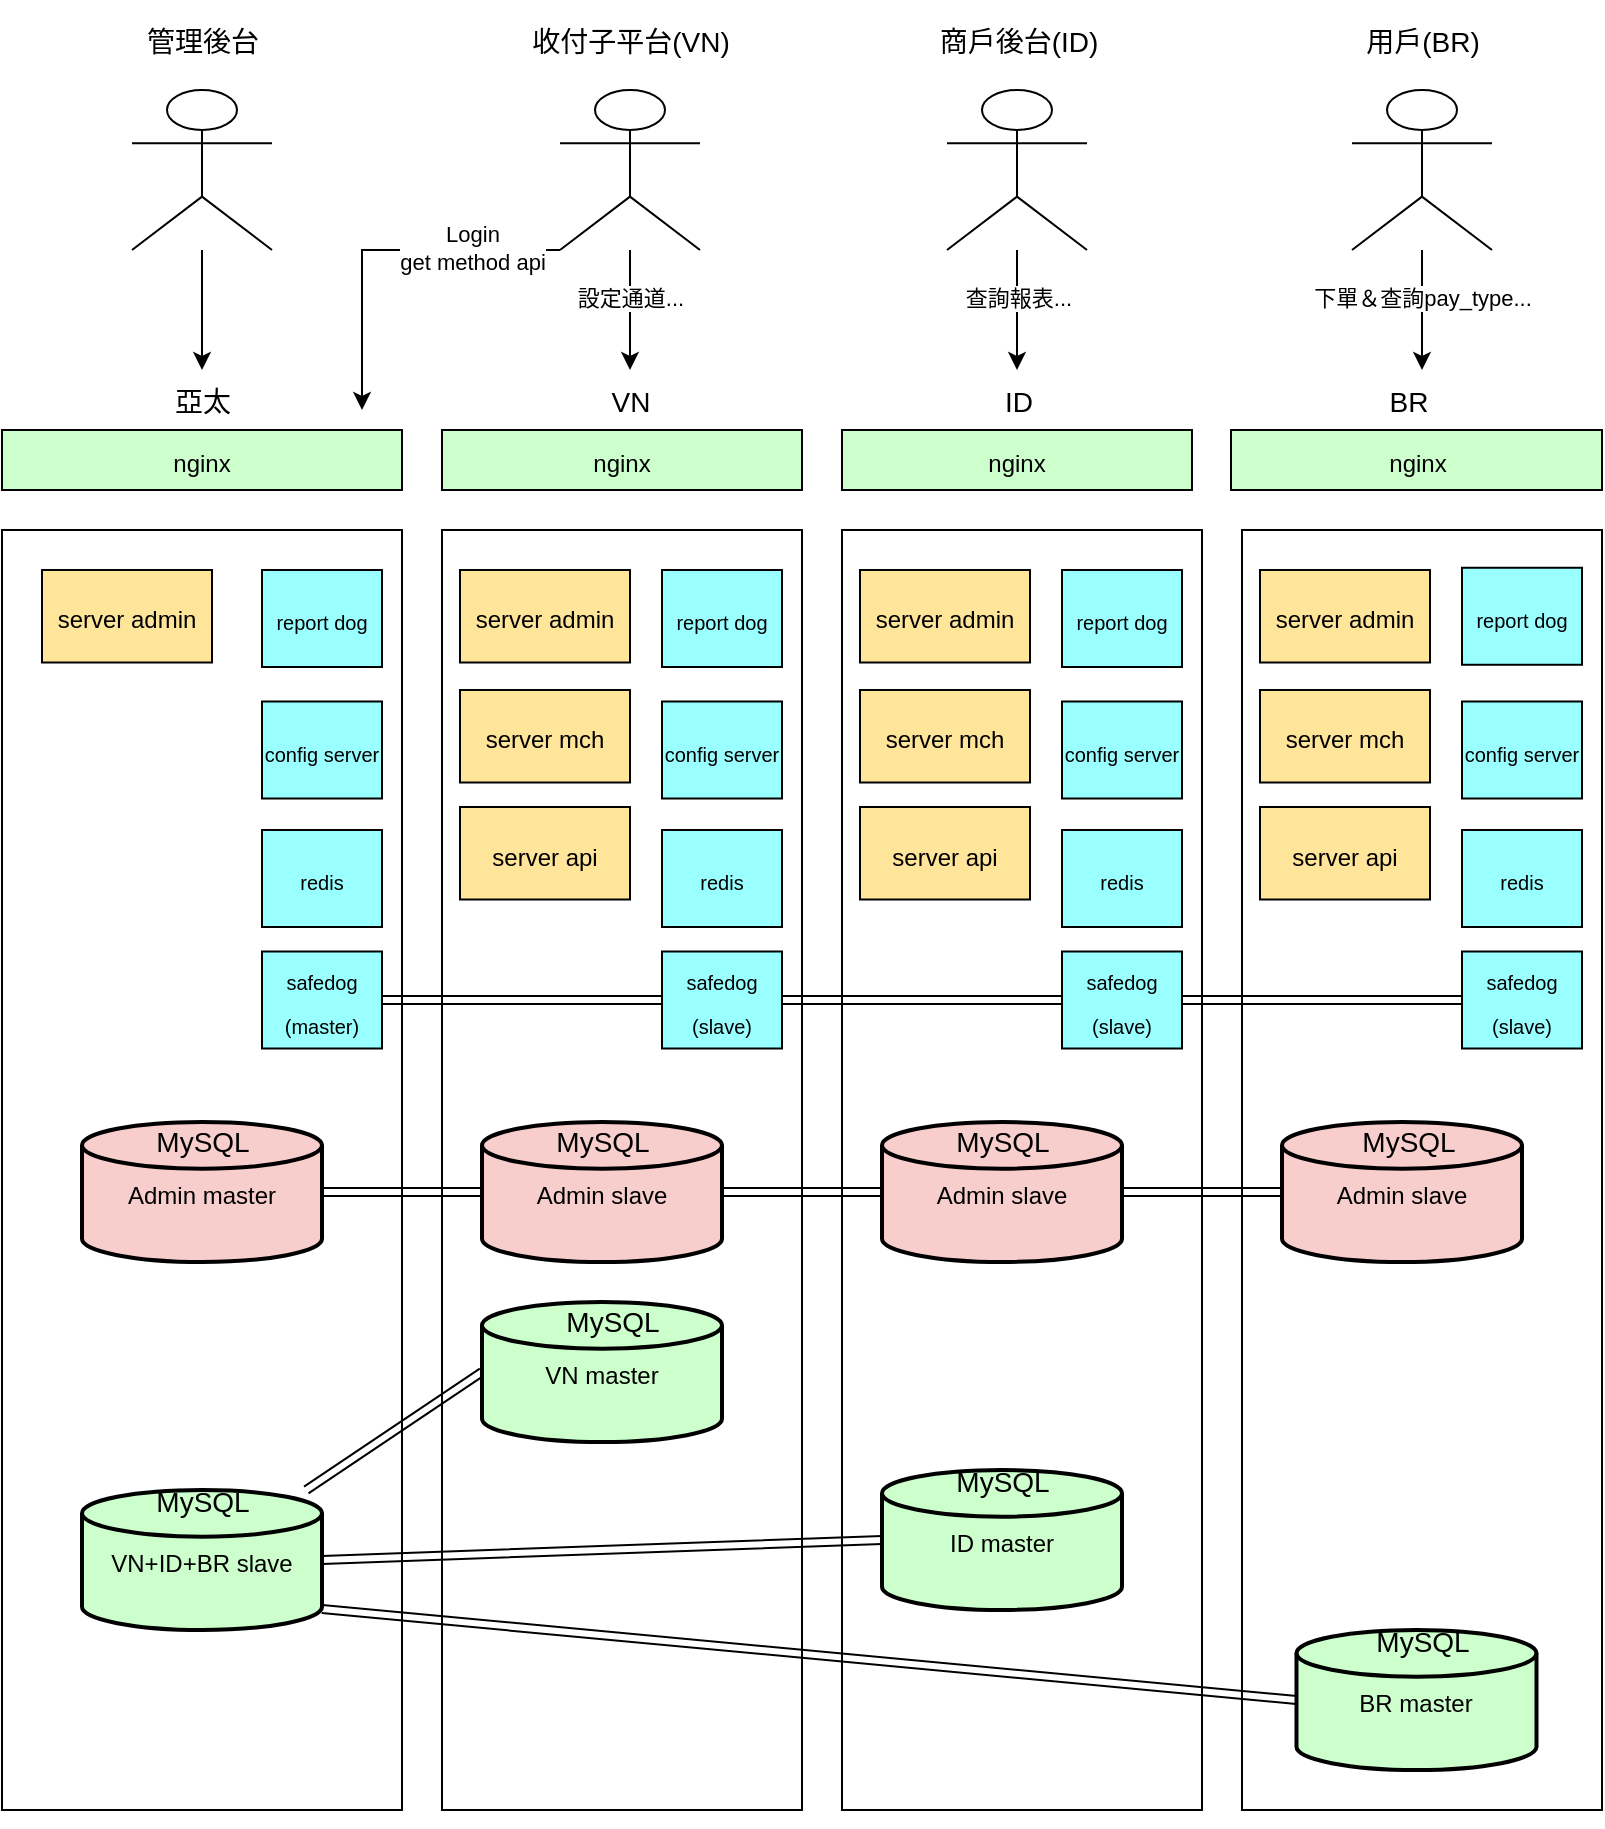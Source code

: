 <mxfile version="20.0.4" type="github" pages="4">
  <diagram id="5DRYz6tXYQytCvr_Fafk" name="jp全球化架構圖">
    <mxGraphModel dx="1426" dy="697" grid="1" gridSize="10" guides="1" tooltips="1" connect="1" arrows="1" fold="1" page="1" pageScale="1" pageWidth="827" pageHeight="1169" math="0" shadow="0">
      <root>
        <mxCell id="0" />
        <mxCell id="1" parent="0" />
        <mxCell id="D9mH8IFT0bEouNxFaDhG-1" value="" style="rounded=0;whiteSpace=wrap;html=1;fontSize=18;fillColor=#FFFFFF;" vertex="1" parent="1">
          <mxGeometry x="100" y="330" width="200" height="640" as="geometry" />
        </mxCell>
        <mxCell id="D9mH8IFT0bEouNxFaDhG-2" value="" style="rounded=0;whiteSpace=wrap;html=1;fontSize=18;fillColor=#FFFFFF;" vertex="1" parent="1">
          <mxGeometry x="320" y="330" width="180" height="640" as="geometry" />
        </mxCell>
        <mxCell id="D9mH8IFT0bEouNxFaDhG-3" value="&lt;font style=&quot;font-size: 12px;&quot;&gt;nginx&lt;/font&gt;" style="rounded=0;whiteSpace=wrap;html=1;fontSize=18;fillColor=#CCFFCC;" vertex="1" parent="1">
          <mxGeometry x="100" y="280" width="200" height="30" as="geometry" />
        </mxCell>
        <mxCell id="D9mH8IFT0bEouNxFaDhG-4" value="&lt;font style=&quot;font-size: 12px;&quot;&gt;nginx&lt;/font&gt;" style="rounded=0;whiteSpace=wrap;html=1;fontSize=18;fillColor=#CCFFCC;" vertex="1" parent="1">
          <mxGeometry x="320" y="280" width="180" height="30" as="geometry" />
        </mxCell>
        <mxCell id="D9mH8IFT0bEouNxFaDhG-5" value="&lt;font style=&quot;font-size: 12px;&quot;&gt;nginx&lt;/font&gt;" style="rounded=0;whiteSpace=wrap;html=1;fontSize=18;fillColor=#CCFFCC;" vertex="1" parent="1">
          <mxGeometry x="520" y="280" width="175" height="30" as="geometry" />
        </mxCell>
        <mxCell id="D9mH8IFT0bEouNxFaDhG-6" value="&lt;font style=&quot;font-size: 12px;&quot;&gt;nginx&lt;/font&gt;" style="rounded=0;whiteSpace=wrap;html=1;fontSize=18;fillColor=#CCFFCC;" vertex="1" parent="1">
          <mxGeometry x="714.5" y="280" width="185.5" height="30" as="geometry" />
        </mxCell>
        <mxCell id="D9mH8IFT0bEouNxFaDhG-7" style="edgeStyle=none;shape=link;rounded=0;orthogonalLoop=1;jettySize=auto;html=1;exitX=1;exitY=0.5;exitDx=0;exitDy=0;exitPerimeter=0;entryX=0;entryY=0.5;entryDx=0;entryDy=0;entryPerimeter=0;fillColor=#D4FCFF;" edge="1" parent="1" source="D9mH8IFT0bEouNxFaDhG-8" target="D9mH8IFT0bEouNxFaDhG-9">
          <mxGeometry relative="1" as="geometry" />
        </mxCell>
        <mxCell id="D9mH8IFT0bEouNxFaDhG-8" value="&lt;font style=&quot;font-size: 12px;&quot;&gt;Admin master&lt;br&gt;&lt;/font&gt;" style="strokeWidth=2;html=1;shape=mxgraph.flowchart.database;whiteSpace=wrap;fontSize=18;fillColor=#F8CECC;" vertex="1" parent="1">
          <mxGeometry x="140" y="626" width="120" height="70" as="geometry" />
        </mxCell>
        <mxCell id="D9mH8IFT0bEouNxFaDhG-9" value="&lt;font style=&quot;font-size: 12px;&quot;&gt;Admin&amp;nbsp;slave&lt;br&gt;&lt;/font&gt;" style="strokeWidth=2;html=1;shape=mxgraph.flowchart.database;whiteSpace=wrap;fontSize=18;fillColor=#F8CECC;" vertex="1" parent="1">
          <mxGeometry x="340" y="626" width="120" height="70" as="geometry" />
        </mxCell>
        <mxCell id="D9mH8IFT0bEouNxFaDhG-10" style="edgeStyle=none;shape=link;rounded=0;orthogonalLoop=1;jettySize=auto;html=1;exitX=0;exitY=0.5;exitDx=0;exitDy=0;exitPerimeter=0;fillColor=#D4FCFF;" edge="1" parent="1" source="D9mH8IFT0bEouNxFaDhG-11" target="D9mH8IFT0bEouNxFaDhG-31">
          <mxGeometry relative="1" as="geometry" />
        </mxCell>
        <mxCell id="D9mH8IFT0bEouNxFaDhG-11" value="&lt;font style=&quot;font-size: 12px;&quot;&gt;VN master&lt;br&gt;&lt;/font&gt;" style="strokeWidth=2;html=1;shape=mxgraph.flowchart.database;whiteSpace=wrap;fontSize=18;fillColor=#CCFFCC;" vertex="1" parent="1">
          <mxGeometry x="340" y="716" width="120" height="70" as="geometry" />
        </mxCell>
        <mxCell id="D9mH8IFT0bEouNxFaDhG-12" value="&lt;font style=&quot;font-size: 10px;&quot;&gt;config server&lt;/font&gt;" style="rounded=0;whiteSpace=wrap;html=1;fontSize=18;fillColor=#99FFFF;" vertex="1" parent="1">
          <mxGeometry x="430" y="415.75" width="60" height="48.5" as="geometry" />
        </mxCell>
        <mxCell id="D9mH8IFT0bEouNxFaDhG-13" value="&lt;font style=&quot;font-size: 10px;&quot;&gt;redis&lt;/font&gt;" style="rounded=0;whiteSpace=wrap;html=1;fontSize=18;fillColor=#99FFFF;" vertex="1" parent="1">
          <mxGeometry x="430" y="480" width="60" height="48.5" as="geometry" />
        </mxCell>
        <mxCell id="D9mH8IFT0bEouNxFaDhG-14" value="&lt;span style=&quot;font-size: 14px;&quot;&gt;亞太&lt;/span&gt;" style="text;html=1;resizable=0;autosize=1;align=center;verticalAlign=middle;points=[];fillColor=none;strokeColor=none;rounded=0;fontSize=18;" vertex="1" parent="1">
          <mxGeometry x="180" y="250" width="40" height="30" as="geometry" />
        </mxCell>
        <mxCell id="D9mH8IFT0bEouNxFaDhG-15" value="&lt;span style=&quot;font-size: 14px;&quot;&gt;VN&lt;br&gt;&lt;/span&gt;" style="text;html=1;resizable=0;autosize=1;align=center;verticalAlign=middle;points=[];fillColor=none;strokeColor=none;rounded=0;fontSize=18;" vertex="1" parent="1">
          <mxGeometry x="399" y="250" width="30" height="30" as="geometry" />
        </mxCell>
        <mxCell id="D9mH8IFT0bEouNxFaDhG-16" value="" style="edgeStyle=orthogonalEdgeStyle;rounded=0;orthogonalLoop=1;jettySize=auto;html=1;" edge="1" parent="1" source="D9mH8IFT0bEouNxFaDhG-17" target="D9mH8IFT0bEouNxFaDhG-14">
          <mxGeometry relative="1" as="geometry" />
        </mxCell>
        <mxCell id="D9mH8IFT0bEouNxFaDhG-17" value="" style="shape=umlActor;verticalLabelPosition=bottom;verticalAlign=top;html=1;outlineConnect=0;" vertex="1" parent="1">
          <mxGeometry x="165" y="110" width="70" height="80" as="geometry" />
        </mxCell>
        <mxCell id="D9mH8IFT0bEouNxFaDhG-18" value="" style="edgeStyle=orthogonalEdgeStyle;rounded=0;orthogonalLoop=1;jettySize=auto;html=1;" edge="1" parent="1" source="D9mH8IFT0bEouNxFaDhG-20" target="D9mH8IFT0bEouNxFaDhG-15">
          <mxGeometry relative="1" as="geometry" />
        </mxCell>
        <mxCell id="D9mH8IFT0bEouNxFaDhG-19" value="設定通道..." style="edgeLabel;html=1;align=center;verticalAlign=middle;resizable=0;points=[];" vertex="1" connectable="0" parent="D9mH8IFT0bEouNxFaDhG-18">
          <mxGeometry x="-0.2" relative="1" as="geometry">
            <mxPoint as="offset" />
          </mxGeometry>
        </mxCell>
        <mxCell id="D9mH8IFT0bEouNxFaDhG-20" value="" style="shape=umlActor;verticalLabelPosition=bottom;verticalAlign=top;html=1;outlineConnect=0;" vertex="1" parent="1">
          <mxGeometry x="379" y="110" width="70" height="80" as="geometry" />
        </mxCell>
        <mxCell id="D9mH8IFT0bEouNxFaDhG-21" value="&lt;font style=&quot;font-size: 14px;&quot;&gt;管理後台&lt;/font&gt;" style="text;html=1;resizable=0;autosize=1;align=center;verticalAlign=middle;points=[];fillColor=none;strokeColor=none;rounded=0;fontSize=18;" vertex="1" parent="1">
          <mxGeometry x="165" y="70" width="70" height="30" as="geometry" />
        </mxCell>
        <mxCell id="D9mH8IFT0bEouNxFaDhG-22" value="&lt;font style=&quot;font-size: 14px;&quot;&gt;收付子平台(VN)&lt;/font&gt;" style="text;html=1;resizable=0;autosize=1;align=center;verticalAlign=middle;points=[];fillColor=none;strokeColor=none;rounded=0;fontSize=18;" vertex="1" parent="1">
          <mxGeometry x="354" y="65" width="120" height="40" as="geometry" />
        </mxCell>
        <mxCell id="D9mH8IFT0bEouNxFaDhG-23" value="" style="edgeStyle=orthogonalEdgeStyle;rounded=0;orthogonalLoop=1;jettySize=auto;html=1;" edge="1" parent="1">
          <mxGeometry relative="1" as="geometry">
            <mxPoint x="379" y="190" as="sourcePoint" />
            <mxPoint x="280" y="270" as="targetPoint" />
            <Array as="points">
              <mxPoint x="280" y="190" />
            </Array>
          </mxGeometry>
        </mxCell>
        <mxCell id="D9mH8IFT0bEouNxFaDhG-24" value="Login&lt;br&gt;get method api" style="edgeLabel;html=1;align=center;verticalAlign=middle;resizable=0;points=[];" vertex="1" connectable="0" parent="D9mH8IFT0bEouNxFaDhG-23">
          <mxGeometry x="-0.492" y="-1" relative="1" as="geometry">
            <mxPoint x="1" as="offset" />
          </mxGeometry>
        </mxCell>
        <mxCell id="D9mH8IFT0bEouNxFaDhG-25" value="&lt;span style=&quot;font-size: 14px;&quot;&gt;ID&lt;br&gt;&lt;/span&gt;" style="text;html=1;resizable=0;autosize=1;align=center;verticalAlign=middle;points=[];fillColor=none;strokeColor=none;rounded=0;fontSize=18;" vertex="1" parent="1">
          <mxGeometry x="593" y="250" width="30" height="30" as="geometry" />
        </mxCell>
        <mxCell id="D9mH8IFT0bEouNxFaDhG-26" value="&lt;span style=&quot;font-size: 14px;&quot;&gt;BR&lt;br&gt;&lt;/span&gt;" style="text;html=1;resizable=0;autosize=1;align=center;verticalAlign=middle;points=[];fillColor=none;strokeColor=none;rounded=0;fontSize=18;" vertex="1" parent="1">
          <mxGeometry x="787.5" y="250" width="30" height="30" as="geometry" />
        </mxCell>
        <mxCell id="D9mH8IFT0bEouNxFaDhG-27" value="&lt;span style=&quot;font-size: 12px;&quot;&gt;server admin&lt;/span&gt;" style="rounded=0;whiteSpace=wrap;html=1;fontSize=18;fillColor=#FFE599;" vertex="1" parent="1">
          <mxGeometry x="120" y="350" width="85" height="46.25" as="geometry" />
        </mxCell>
        <mxCell id="D9mH8IFT0bEouNxFaDhG-28" value="&lt;span style=&quot;font-size: 12px;&quot;&gt;server admin&lt;/span&gt;&lt;span style=&quot;font-size: 12px;&quot;&gt;&lt;br&gt;&lt;/span&gt;" style="rounded=0;whiteSpace=wrap;html=1;fontSize=18;fillColor=#FFE599;" vertex="1" parent="1">
          <mxGeometry x="329" y="350" width="85" height="46.25" as="geometry" />
        </mxCell>
        <mxCell id="D9mH8IFT0bEouNxFaDhG-29" value="&lt;span style=&quot;font-size: 12px;&quot;&gt;server mch&lt;/span&gt;" style="rounded=0;whiteSpace=wrap;html=1;fontSize=18;fillColor=#FFE599;" vertex="1" parent="1">
          <mxGeometry x="329" y="410" width="85" height="46.25" as="geometry" />
        </mxCell>
        <mxCell id="D9mH8IFT0bEouNxFaDhG-30" value="&lt;span style=&quot;font-size: 12px;&quot;&gt;server api&lt;/span&gt;" style="rounded=0;whiteSpace=wrap;html=1;fontSize=18;fillColor=#FFE599;" vertex="1" parent="1">
          <mxGeometry x="329" y="468.5" width="85" height="46.25" as="geometry" />
        </mxCell>
        <mxCell id="D9mH8IFT0bEouNxFaDhG-31" value="&lt;font style=&quot;font-size: 12px;&quot;&gt;VN+ID+BR slave&lt;br&gt;&lt;/font&gt;" style="strokeWidth=2;html=1;shape=mxgraph.flowchart.database;whiteSpace=wrap;fontSize=18;fillColor=#CCFFCC;" vertex="1" parent="1">
          <mxGeometry x="140" y="810" width="120" height="70" as="geometry" />
        </mxCell>
        <mxCell id="D9mH8IFT0bEouNxFaDhG-32" value="&lt;font style=&quot;font-size: 10px;&quot;&gt;config server&lt;/font&gt;" style="rounded=0;whiteSpace=wrap;html=1;fontSize=18;fillColor=#99FFFF;" vertex="1" parent="1">
          <mxGeometry x="230" y="415.75" width="60" height="48.5" as="geometry" />
        </mxCell>
        <mxCell id="D9mH8IFT0bEouNxFaDhG-33" style="edgeStyle=none;rounded=0;orthogonalLoop=1;jettySize=auto;html=1;exitX=1;exitY=0.5;exitDx=0;exitDy=0;entryX=0;entryY=0.5;entryDx=0;entryDy=0;shape=link;" edge="1" parent="1" source="D9mH8IFT0bEouNxFaDhG-34" target="D9mH8IFT0bEouNxFaDhG-35">
          <mxGeometry relative="1" as="geometry" />
        </mxCell>
        <mxCell id="D9mH8IFT0bEouNxFaDhG-34" value="&lt;font style=&quot;font-size: 10px;&quot;&gt;safedog&lt;br&gt;(master)&lt;br&gt;&lt;/font&gt;" style="rounded=0;whiteSpace=wrap;html=1;fontSize=18;fillColor=#99FFFF;" vertex="1" parent="1">
          <mxGeometry x="230" y="540.75" width="60" height="48.5" as="geometry" />
        </mxCell>
        <mxCell id="D9mH8IFT0bEouNxFaDhG-35" value="&lt;font style=&quot;font-size: 10px;&quot;&gt;safedog&lt;br&gt;(slave)&lt;br&gt;&lt;/font&gt;" style="rounded=0;whiteSpace=wrap;html=1;fontSize=18;fillColor=#99FFFF;" vertex="1" parent="1">
          <mxGeometry x="430" y="540.75" width="60" height="48.5" as="geometry" />
        </mxCell>
        <mxCell id="D9mH8IFT0bEouNxFaDhG-36" value="" style="rounded=0;whiteSpace=wrap;html=1;fontSize=18;fillColor=#FFFFFF;" vertex="1" parent="1">
          <mxGeometry x="520" y="330" width="180" height="640" as="geometry" />
        </mxCell>
        <mxCell id="D9mH8IFT0bEouNxFaDhG-37" value="&lt;font style=&quot;font-size: 12px;&quot;&gt;Admin&amp;nbsp;slave&lt;br&gt;&lt;/font&gt;" style="strokeWidth=2;html=1;shape=mxgraph.flowchart.database;whiteSpace=wrap;fontSize=18;fillColor=#F8CECC;" vertex="1" parent="1">
          <mxGeometry x="540" y="626" width="120" height="70" as="geometry" />
        </mxCell>
        <mxCell id="D9mH8IFT0bEouNxFaDhG-38" style="edgeStyle=none;shape=link;rounded=0;orthogonalLoop=1;jettySize=auto;html=1;exitX=0;exitY=0.5;exitDx=0;exitDy=0;exitPerimeter=0;entryX=1;entryY=0.5;entryDx=0;entryDy=0;entryPerimeter=0;fillColor=#D4FCFF;" edge="1" parent="1" source="D9mH8IFT0bEouNxFaDhG-39" target="D9mH8IFT0bEouNxFaDhG-31">
          <mxGeometry relative="1" as="geometry" />
        </mxCell>
        <mxCell id="D9mH8IFT0bEouNxFaDhG-39" value="&lt;font style=&quot;font-size: 12px;&quot;&gt;ID master&lt;br&gt;&lt;/font&gt;" style="strokeWidth=2;html=1;shape=mxgraph.flowchart.database;whiteSpace=wrap;fontSize=18;fillColor=#CCFFCC;" vertex="1" parent="1">
          <mxGeometry x="540" y="800" width="120" height="70" as="geometry" />
        </mxCell>
        <mxCell id="D9mH8IFT0bEouNxFaDhG-40" value="&lt;font style=&quot;font-size: 10px;&quot;&gt;config server&lt;/font&gt;" style="rounded=0;whiteSpace=wrap;html=1;fontSize=18;fillColor=#99FFFF;" vertex="1" parent="1">
          <mxGeometry x="630" y="415.75" width="60" height="48.5" as="geometry" />
        </mxCell>
        <mxCell id="D9mH8IFT0bEouNxFaDhG-41" value="&lt;font style=&quot;font-size: 10px;&quot;&gt;redis&lt;/font&gt;" style="rounded=0;whiteSpace=wrap;html=1;fontSize=18;fillColor=#99FFFF;" vertex="1" parent="1">
          <mxGeometry x="630" y="480" width="60" height="48.5" as="geometry" />
        </mxCell>
        <mxCell id="D9mH8IFT0bEouNxFaDhG-42" value="&lt;span style=&quot;font-size: 12px;&quot;&gt;server admin&lt;/span&gt;&lt;span style=&quot;font-size: 12px;&quot;&gt;&lt;br&gt;&lt;/span&gt;" style="rounded=0;whiteSpace=wrap;html=1;fontSize=18;fillColor=#FFE599;" vertex="1" parent="1">
          <mxGeometry x="529" y="350" width="85" height="46.25" as="geometry" />
        </mxCell>
        <mxCell id="D9mH8IFT0bEouNxFaDhG-43" value="&lt;span style=&quot;font-size: 12px;&quot;&gt;server mch&lt;/span&gt;" style="rounded=0;whiteSpace=wrap;html=1;fontSize=18;fillColor=#FFE599;" vertex="1" parent="1">
          <mxGeometry x="529" y="410" width="85" height="46.25" as="geometry" />
        </mxCell>
        <mxCell id="D9mH8IFT0bEouNxFaDhG-44" value="&lt;span style=&quot;font-size: 12px;&quot;&gt;server api&lt;/span&gt;" style="rounded=0;whiteSpace=wrap;html=1;fontSize=18;fillColor=#FFE599;" vertex="1" parent="1">
          <mxGeometry x="529" y="468.5" width="85" height="46.25" as="geometry" />
        </mxCell>
        <mxCell id="D9mH8IFT0bEouNxFaDhG-45" value="&lt;font style=&quot;font-size: 10px;&quot;&gt;safedog&lt;br&gt;(slave)&lt;br&gt;&lt;/font&gt;" style="rounded=0;whiteSpace=wrap;html=1;fontSize=18;fillColor=#99FFFF;" vertex="1" parent="1">
          <mxGeometry x="630" y="540.75" width="60" height="48.5" as="geometry" />
        </mxCell>
        <mxCell id="D9mH8IFT0bEouNxFaDhG-46" value="" style="rounded=0;whiteSpace=wrap;html=1;fontSize=18;fillColor=#FFFFFF;" vertex="1" parent="1">
          <mxGeometry x="720" y="330" width="180" height="640" as="geometry" />
        </mxCell>
        <mxCell id="D9mH8IFT0bEouNxFaDhG-47" value="&lt;font style=&quot;font-size: 12px;&quot;&gt;Admin&amp;nbsp;slave&lt;br&gt;&lt;/font&gt;" style="strokeWidth=2;html=1;shape=mxgraph.flowchart.database;whiteSpace=wrap;fontSize=18;fillColor=#F8CECC;" vertex="1" parent="1">
          <mxGeometry x="740" y="626" width="120" height="70" as="geometry" />
        </mxCell>
        <mxCell id="D9mH8IFT0bEouNxFaDhG-48" style="edgeStyle=none;shape=link;rounded=0;orthogonalLoop=1;jettySize=auto;html=1;exitX=0;exitY=0.5;exitDx=0;exitDy=0;exitPerimeter=0;entryX=1;entryY=0.85;entryDx=0;entryDy=0;entryPerimeter=0;fillColor=#D4FCFF;" edge="1" parent="1" source="D9mH8IFT0bEouNxFaDhG-49" target="D9mH8IFT0bEouNxFaDhG-31">
          <mxGeometry relative="1" as="geometry" />
        </mxCell>
        <mxCell id="D9mH8IFT0bEouNxFaDhG-49" value="&lt;font style=&quot;font-size: 12px;&quot;&gt;BR master&lt;br&gt;&lt;/font&gt;" style="strokeWidth=2;html=1;shape=mxgraph.flowchart.database;whiteSpace=wrap;fontSize=18;fillColor=#CCFFCC;" vertex="1" parent="1">
          <mxGeometry x="747.25" y="880" width="120" height="70" as="geometry" />
        </mxCell>
        <mxCell id="D9mH8IFT0bEouNxFaDhG-50" value="&lt;font style=&quot;font-size: 10px;&quot;&gt;config server&lt;/font&gt;" style="rounded=0;whiteSpace=wrap;html=1;fontSize=18;fillColor=#99FFFF;" vertex="1" parent="1">
          <mxGeometry x="830" y="415.75" width="60" height="48.5" as="geometry" />
        </mxCell>
        <mxCell id="D9mH8IFT0bEouNxFaDhG-51" value="&lt;font style=&quot;font-size: 10px;&quot;&gt;redis&lt;/font&gt;" style="rounded=0;whiteSpace=wrap;html=1;fontSize=18;fillColor=#99FFFF;" vertex="1" parent="1">
          <mxGeometry x="830" y="480" width="60" height="48.5" as="geometry" />
        </mxCell>
        <mxCell id="D9mH8IFT0bEouNxFaDhG-52" value="&lt;span style=&quot;font-size: 12px;&quot;&gt;server admin&lt;/span&gt;&lt;span style=&quot;font-size: 12px;&quot;&gt;&lt;br&gt;&lt;/span&gt;" style="rounded=0;whiteSpace=wrap;html=1;fontSize=18;fillColor=#FFE599;" vertex="1" parent="1">
          <mxGeometry x="729" y="350" width="85" height="46.25" as="geometry" />
        </mxCell>
        <mxCell id="D9mH8IFT0bEouNxFaDhG-53" value="&lt;span style=&quot;font-size: 12px;&quot;&gt;server mch&lt;/span&gt;" style="rounded=0;whiteSpace=wrap;html=1;fontSize=18;fillColor=#FFE599;" vertex="1" parent="1">
          <mxGeometry x="729" y="410" width="85" height="46.25" as="geometry" />
        </mxCell>
        <mxCell id="D9mH8IFT0bEouNxFaDhG-54" value="&lt;span style=&quot;font-size: 12px;&quot;&gt;server api&lt;/span&gt;" style="rounded=0;whiteSpace=wrap;html=1;fontSize=18;fillColor=#FFE599;" vertex="1" parent="1">
          <mxGeometry x="729" y="468.5" width="85" height="46.25" as="geometry" />
        </mxCell>
        <mxCell id="D9mH8IFT0bEouNxFaDhG-55" value="&lt;font style=&quot;font-size: 10px;&quot;&gt;safedog&lt;br&gt;(slave)&lt;br&gt;&lt;/font&gt;" style="rounded=0;whiteSpace=wrap;html=1;fontSize=18;fillColor=#99FFFF;" vertex="1" parent="1">
          <mxGeometry x="830" y="540.75" width="60" height="48.5" as="geometry" />
        </mxCell>
        <mxCell id="D9mH8IFT0bEouNxFaDhG-56" value="&lt;font style=&quot;font-size: 10px;&quot;&gt;report dog&lt;/font&gt;" style="rounded=0;whiteSpace=wrap;html=1;fontSize=18;fillColor=#99FFFF;" vertex="1" parent="1">
          <mxGeometry x="230" y="350" width="60" height="48.5" as="geometry" />
        </mxCell>
        <mxCell id="D9mH8IFT0bEouNxFaDhG-57" value="&lt;font style=&quot;font-size: 10px;&quot;&gt;report dog&lt;/font&gt;" style="rounded=0;whiteSpace=wrap;html=1;fontSize=18;fillColor=#99FFFF;" vertex="1" parent="1">
          <mxGeometry x="430" y="350" width="60" height="48.5" as="geometry" />
        </mxCell>
        <mxCell id="D9mH8IFT0bEouNxFaDhG-58" value="&lt;font style=&quot;font-size: 10px;&quot;&gt;report dog&lt;/font&gt;" style="rounded=0;whiteSpace=wrap;html=1;fontSize=18;fillColor=#99FFFF;" vertex="1" parent="1">
          <mxGeometry x="630" y="350" width="60" height="48.5" as="geometry" />
        </mxCell>
        <mxCell id="D9mH8IFT0bEouNxFaDhG-59" value="&lt;font style=&quot;font-size: 10px;&quot;&gt;report dog&lt;/font&gt;" style="rounded=0;whiteSpace=wrap;html=1;fontSize=18;fillColor=#99FFFF;" vertex="1" parent="1">
          <mxGeometry x="830" y="348.88" width="60" height="48.5" as="geometry" />
        </mxCell>
        <mxCell id="D9mH8IFT0bEouNxFaDhG-60" value="&lt;font style=&quot;font-size: 10px;&quot;&gt;redis&lt;/font&gt;" style="rounded=0;whiteSpace=wrap;html=1;fontSize=18;fillColor=#99FFFF;" vertex="1" parent="1">
          <mxGeometry x="230" y="480" width="60" height="48.5" as="geometry" />
        </mxCell>
        <mxCell id="D9mH8IFT0bEouNxFaDhG-61" style="edgeStyle=none;shape=link;rounded=0;orthogonalLoop=1;jettySize=auto;html=1;exitX=1;exitY=0.5;exitDx=0;exitDy=0;fillColor=#D4FCFF;" edge="1" parent="1" source="D9mH8IFT0bEouNxFaDhG-35" target="D9mH8IFT0bEouNxFaDhG-45">
          <mxGeometry relative="1" as="geometry" />
        </mxCell>
        <mxCell id="D9mH8IFT0bEouNxFaDhG-62" style="edgeStyle=none;shape=link;rounded=0;orthogonalLoop=1;jettySize=auto;html=1;exitX=1;exitY=0.5;exitDx=0;exitDy=0;entryX=0;entryY=0.5;entryDx=0;entryDy=0;fillColor=#D4FCFF;" edge="1" parent="1" source="D9mH8IFT0bEouNxFaDhG-45" target="D9mH8IFT0bEouNxFaDhG-55">
          <mxGeometry relative="1" as="geometry" />
        </mxCell>
        <mxCell id="D9mH8IFT0bEouNxFaDhG-63" style="edgeStyle=none;shape=link;rounded=0;orthogonalLoop=1;jettySize=auto;html=1;exitX=1;exitY=0.5;exitDx=0;exitDy=0;exitPerimeter=0;fillColor=#D4FCFF;" edge="1" parent="1" source="D9mH8IFT0bEouNxFaDhG-9" target="D9mH8IFT0bEouNxFaDhG-37">
          <mxGeometry relative="1" as="geometry" />
        </mxCell>
        <mxCell id="D9mH8IFT0bEouNxFaDhG-64" style="edgeStyle=none;shape=link;rounded=0;orthogonalLoop=1;jettySize=auto;html=1;exitX=1;exitY=0.5;exitDx=0;exitDy=0;exitPerimeter=0;fillColor=#D4FCFF;" edge="1" parent="1" source="D9mH8IFT0bEouNxFaDhG-37" target="D9mH8IFT0bEouNxFaDhG-47">
          <mxGeometry relative="1" as="geometry" />
        </mxCell>
        <mxCell id="D9mH8IFT0bEouNxFaDhG-65" value="&lt;span style=&quot;font-size: 14px;&quot;&gt;MySQL&lt;/span&gt;" style="text;html=1;resizable=0;autosize=1;align=center;verticalAlign=middle;points=[];fillColor=none;strokeColor=none;rounded=0;fontSize=18;" vertex="1" parent="1">
          <mxGeometry x="170" y="620" width="60" height="30" as="geometry" />
        </mxCell>
        <mxCell id="D9mH8IFT0bEouNxFaDhG-66" value="&lt;span style=&quot;font-size: 14px;&quot;&gt;MySQL&lt;/span&gt;" style="text;html=1;resizable=0;autosize=1;align=center;verticalAlign=middle;points=[];fillColor=none;strokeColor=none;rounded=0;fontSize=18;" vertex="1" parent="1">
          <mxGeometry x="370" y="620" width="60" height="30" as="geometry" />
        </mxCell>
        <mxCell id="D9mH8IFT0bEouNxFaDhG-67" value="&lt;span style=&quot;font-size: 14px;&quot;&gt;MySQL&lt;/span&gt;" style="text;html=1;resizable=0;autosize=1;align=center;verticalAlign=middle;points=[];fillColor=none;strokeColor=none;rounded=0;fontSize=18;" vertex="1" parent="1">
          <mxGeometry x="570" y="620" width="60" height="30" as="geometry" />
        </mxCell>
        <mxCell id="D9mH8IFT0bEouNxFaDhG-68" value="&lt;span style=&quot;font-size: 14px;&quot;&gt;MySQL&lt;/span&gt;" style="text;html=1;resizable=0;autosize=1;align=center;verticalAlign=middle;points=[];fillColor=none;strokeColor=none;rounded=0;fontSize=18;" vertex="1" parent="1">
          <mxGeometry x="772.5" y="620" width="60" height="30" as="geometry" />
        </mxCell>
        <mxCell id="D9mH8IFT0bEouNxFaDhG-69" value="&lt;span style=&quot;font-size: 14px;&quot;&gt;MySQL&lt;/span&gt;" style="text;html=1;resizable=0;autosize=1;align=center;verticalAlign=middle;points=[];fillColor=none;strokeColor=none;rounded=0;fontSize=18;" vertex="1" parent="1">
          <mxGeometry x="165" y="795" width="70" height="40" as="geometry" />
        </mxCell>
        <mxCell id="D9mH8IFT0bEouNxFaDhG-70" value="&lt;span style=&quot;font-size: 14px;&quot;&gt;MySQL&lt;/span&gt;" style="text;html=1;resizable=0;autosize=1;align=center;verticalAlign=middle;points=[];fillColor=none;strokeColor=none;rounded=0;fontSize=18;" vertex="1" parent="1">
          <mxGeometry x="370" y="705" width="70" height="40" as="geometry" />
        </mxCell>
        <mxCell id="D9mH8IFT0bEouNxFaDhG-71" value="&lt;span style=&quot;font-size: 14px;&quot;&gt;MySQL&lt;/span&gt;" style="text;html=1;resizable=0;autosize=1;align=center;verticalAlign=middle;points=[];fillColor=none;strokeColor=none;rounded=0;fontSize=18;" vertex="1" parent="1">
          <mxGeometry x="565" y="785" width="70" height="40" as="geometry" />
        </mxCell>
        <mxCell id="D9mH8IFT0bEouNxFaDhG-72" value="&lt;span style=&quot;font-size: 14px;&quot;&gt;MySQL&lt;/span&gt;" style="text;html=1;resizable=0;autosize=1;align=center;verticalAlign=middle;points=[];fillColor=none;strokeColor=none;rounded=0;fontSize=18;" vertex="1" parent="1">
          <mxGeometry x="775" y="865" width="70" height="40" as="geometry" />
        </mxCell>
        <mxCell id="D9mH8IFT0bEouNxFaDhG-73" style="edgeStyle=none;rounded=0;orthogonalLoop=1;jettySize=auto;html=1;exitX=0.5;exitY=1;exitDx=0;exitDy=0;fontSize=10;" edge="1" parent="1" source="D9mH8IFT0bEouNxFaDhG-36" target="D9mH8IFT0bEouNxFaDhG-36">
          <mxGeometry relative="1" as="geometry" />
        </mxCell>
        <mxCell id="D9mH8IFT0bEouNxFaDhG-74" value="" style="edgeStyle=orthogonalEdgeStyle;rounded=0;orthogonalLoop=1;jettySize=auto;html=1;" edge="1" parent="1" source="D9mH8IFT0bEouNxFaDhG-76">
          <mxGeometry relative="1" as="geometry">
            <mxPoint x="607.5" y="250" as="targetPoint" />
          </mxGeometry>
        </mxCell>
        <mxCell id="D9mH8IFT0bEouNxFaDhG-75" value="查詢報表..." style="edgeLabel;html=1;align=center;verticalAlign=middle;resizable=0;points=[];" vertex="1" connectable="0" parent="D9mH8IFT0bEouNxFaDhG-74">
          <mxGeometry x="-0.2" relative="1" as="geometry">
            <mxPoint as="offset" />
          </mxGeometry>
        </mxCell>
        <mxCell id="D9mH8IFT0bEouNxFaDhG-76" value="" style="shape=umlActor;verticalLabelPosition=bottom;verticalAlign=top;html=1;outlineConnect=0;" vertex="1" parent="1">
          <mxGeometry x="572.5" y="110" width="70" height="80" as="geometry" />
        </mxCell>
        <mxCell id="D9mH8IFT0bEouNxFaDhG-77" value="&lt;font style=&quot;font-size: 14px;&quot;&gt;商戶後台(ID)&lt;/font&gt;" style="text;html=1;resizable=0;autosize=1;align=center;verticalAlign=middle;points=[];fillColor=none;strokeColor=none;rounded=0;fontSize=18;" vertex="1" parent="1">
          <mxGeometry x="557.5" y="65" width="100" height="40" as="geometry" />
        </mxCell>
        <mxCell id="D9mH8IFT0bEouNxFaDhG-78" value="" style="edgeStyle=orthogonalEdgeStyle;rounded=0;orthogonalLoop=1;jettySize=auto;html=1;" edge="1" parent="1" source="D9mH8IFT0bEouNxFaDhG-80">
          <mxGeometry relative="1" as="geometry">
            <mxPoint x="810" y="250" as="targetPoint" />
          </mxGeometry>
        </mxCell>
        <mxCell id="D9mH8IFT0bEouNxFaDhG-79" value="下單＆查詢pay_type..." style="edgeLabel;html=1;align=center;verticalAlign=middle;resizable=0;points=[];" vertex="1" connectable="0" parent="D9mH8IFT0bEouNxFaDhG-78">
          <mxGeometry x="-0.2" relative="1" as="geometry">
            <mxPoint as="offset" />
          </mxGeometry>
        </mxCell>
        <mxCell id="D9mH8IFT0bEouNxFaDhG-80" value="" style="shape=umlActor;verticalLabelPosition=bottom;verticalAlign=top;html=1;outlineConnect=0;" vertex="1" parent="1">
          <mxGeometry x="775" y="110" width="70" height="80" as="geometry" />
        </mxCell>
        <mxCell id="D9mH8IFT0bEouNxFaDhG-81" value="&lt;font style=&quot;font-size: 14px;&quot;&gt;用戶(BR)&lt;/font&gt;" style="text;html=1;resizable=0;autosize=1;align=center;verticalAlign=middle;points=[];fillColor=none;strokeColor=none;rounded=0;fontSize=18;" vertex="1" parent="1">
          <mxGeometry x="770" y="65" width="80" height="40" as="geometry" />
        </mxCell>
      </root>
    </mxGraphModel>
  </diagram>
  <diagram id="3Y66mjn2vt_lMn1OTEza" name="cashier">
    <mxGraphModel dx="1426" dy="697" grid="1" gridSize="10" guides="1" tooltips="1" connect="1" arrows="1" fold="1" page="1" pageScale="1" pageWidth="827" pageHeight="1169" math="0" shadow="0">
      <root>
        <mxCell id="0" />
        <mxCell id="1" parent="0" />
        <mxCell id="-Fto9yu0AVBZY4muQZHN-9" value="" style="endArrow=none;html=1;rounded=0;entryX=0.5;entryY=1;entryDx=0;entryDy=0;" edge="1" parent="1" target="-Fto9yu0AVBZY4muQZHN-8">
          <mxGeometry width="50" height="50" relative="1" as="geometry">
            <mxPoint x="700" y="1360" as="sourcePoint" />
            <mxPoint x="700" y="630" as="targetPoint" />
          </mxGeometry>
        </mxCell>
        <mxCell id="VUlPUMlc-xB4W6MA4bEd-1" value="" style="endArrow=none;html=1;rounded=0;entryX=0.5;entryY=1;entryDx=0;entryDy=0;startArrow=none;" edge="1" parent="1" source="VUlPUMlc-xB4W6MA4bEd-24" target="VUlPUMlc-xB4W6MA4bEd-6">
          <mxGeometry width="50" height="50" relative="1" as="geometry">
            <mxPoint x="544" y="950" as="sourcePoint" />
            <mxPoint x="570" y="200" as="targetPoint" />
          </mxGeometry>
        </mxCell>
        <mxCell id="VUlPUMlc-xB4W6MA4bEd-2" value="" style="rounded=0;whiteSpace=wrap;html=1;" vertex="1" parent="1">
          <mxGeometry x="529" y="240" width="30" height="200" as="geometry" />
        </mxCell>
        <mxCell id="VUlPUMlc-xB4W6MA4bEd-3" value="" style="endArrow=none;html=1;rounded=0;entryX=0.5;entryY=1;entryDx=0;entryDy=0;startArrow=none;" edge="1" parent="1" source="VUlPUMlc-xB4W6MA4bEd-69">
          <mxGeometry width="50" height="50" relative="1" as="geometry">
            <mxPoint x="390" y="1290" as="sourcePoint" />
            <mxPoint x="389.5" y="150" as="targetPoint" />
          </mxGeometry>
        </mxCell>
        <mxCell id="VUlPUMlc-xB4W6MA4bEd-4" value="" style="endArrow=none;html=1;rounded=0;entryX=0.5;entryY=1;entryDx=0;entryDy=0;startArrow=none;" edge="1" parent="1" source="VUlPUMlc-xB4W6MA4bEd-11">
          <mxGeometry width="50" height="50" relative="1" as="geometry">
            <mxPoint x="244.5" y="950" as="sourcePoint" />
            <mxPoint x="244.5" y="150" as="targetPoint" />
          </mxGeometry>
        </mxCell>
        <mxCell id="VUlPUMlc-xB4W6MA4bEd-5" value="" style="shape=umlActor;verticalLabelPosition=bottom;verticalAlign=top;html=1;outlineConnect=0;" vertex="1" parent="1">
          <mxGeometry x="210" y="70" width="70" height="80" as="geometry" />
        </mxCell>
        <mxCell id="VUlPUMlc-xB4W6MA4bEd-6" value="&lt;font style=&quot;font-size: 10px;&quot;&gt;casier&lt;/font&gt;" style="whiteSpace=wrap;html=1;aspect=fixed;" vertex="1" parent="1">
          <mxGeometry x="504" y="70" width="80" height="80" as="geometry" />
        </mxCell>
        <mxCell id="VUlPUMlc-xB4W6MA4bEd-7" value="db" style="whiteSpace=wrap;html=1;aspect=fixed;" vertex="1" parent="1">
          <mxGeometry x="810" y="70" width="80" height="80" as="geometry" />
        </mxCell>
        <mxCell id="VUlPUMlc-xB4W6MA4bEd-8" value="jp" style="whiteSpace=wrap;html=1;aspect=fixed;" vertex="1" parent="1">
          <mxGeometry x="660" y="70" width="80" height="80" as="geometry" />
        </mxCell>
        <mxCell id="VUlPUMlc-xB4W6MA4bEd-9" value="Mch&lt;br&gt;(Game)" style="whiteSpace=wrap;html=1;aspect=fixed;" vertex="1" parent="1">
          <mxGeometry x="350" y="70" width="80" height="80" as="geometry" />
        </mxCell>
        <mxCell id="VUlPUMlc-xB4W6MA4bEd-10" style="edgeStyle=none;rounded=0;orthogonalLoop=1;jettySize=auto;html=1;exitX=1;exitY=0.25;exitDx=0;exitDy=0;" edge="1" parent="1" source="VUlPUMlc-xB4W6MA4bEd-11">
          <mxGeometry relative="1" as="geometry">
            <mxPoint x="261" y="190" as="sourcePoint" />
            <mxPoint x="370" y="195" as="targetPoint" />
          </mxGeometry>
        </mxCell>
        <mxCell id="VUlPUMlc-xB4W6MA4bEd-11" value="" style="rounded=0;whiteSpace=wrap;html=1;" vertex="1" parent="1">
          <mxGeometry x="230" y="170" width="30" height="100" as="geometry" />
        </mxCell>
        <mxCell id="VUlPUMlc-xB4W6MA4bEd-12" value="" style="endArrow=none;html=1;rounded=0;entryX=0.5;entryY=1;entryDx=0;entryDy=0;startArrow=none;" edge="1" parent="1" source="VUlPUMlc-xB4W6MA4bEd-22" target="VUlPUMlc-xB4W6MA4bEd-11">
          <mxGeometry width="50" height="50" relative="1" as="geometry">
            <mxPoint x="244.5" y="950" as="sourcePoint" />
            <mxPoint x="244.5" y="150" as="targetPoint" />
          </mxGeometry>
        </mxCell>
        <mxCell id="VUlPUMlc-xB4W6MA4bEd-13" value="" style="rounded=0;whiteSpace=wrap;html=1;" vertex="1" parent="1">
          <mxGeometry x="375" y="170" width="30" height="200" as="geometry" />
        </mxCell>
        <mxCell id="VUlPUMlc-xB4W6MA4bEd-14" value="&lt;font style=&quot;font-size: 14px;&quot;&gt;select amount &amp;amp;&lt;br&gt;click online&lt;br&gt;recharge&lt;br&gt;&lt;/font&gt;" style="text;html=1;resizable=0;autosize=1;align=center;verticalAlign=middle;points=[];fillColor=none;strokeColor=none;rounded=0;fontSize=18;" vertex="1" parent="1">
          <mxGeometry x="255" y="190" width="120" height="80" as="geometry" />
        </mxCell>
        <mxCell id="VUlPUMlc-xB4W6MA4bEd-15" value="payment gateway" style="whiteSpace=wrap;html=1;aspect=fixed;" vertex="1" parent="1">
          <mxGeometry x="957" y="70" width="80" height="80" as="geometry" />
        </mxCell>
        <mxCell id="VUlPUMlc-xB4W6MA4bEd-16" value="" style="endArrow=none;html=1;rounded=0;entryX=0.5;entryY=1;entryDx=0;entryDy=0;startArrow=none;" edge="1" parent="1" source="VUlPUMlc-xB4W6MA4bEd-33">
          <mxGeometry width="50" height="50" relative="1" as="geometry">
            <mxPoint x="997" y="950" as="sourcePoint" />
            <mxPoint x="996.5" y="150" as="targetPoint" />
          </mxGeometry>
        </mxCell>
        <mxCell id="VUlPUMlc-xB4W6MA4bEd-17" value="&lt;font style=&quot;font-size: 14px;&quot;&gt;create_order&lt;br&gt;(params: amount,&amp;nbsp;&lt;br&gt;mch_id,user_id...sign)&lt;br&gt;&lt;/font&gt;" style="text;html=1;resizable=0;autosize=1;align=center;verticalAlign=middle;points=[];fillColor=none;strokeColor=none;rounded=0;fontSize=18;" vertex="1" parent="1">
          <mxGeometry x="390" y="250" width="160" height="80" as="geometry" />
        </mxCell>
        <mxCell id="VUlPUMlc-xB4W6MA4bEd-18" value="" style="endArrow=none;html=1;rounded=0;entryX=0.5;entryY=1;entryDx=0;entryDy=0;startArrow=none;" edge="1" parent="1" source="VUlPUMlc-xB4W6MA4bEd-20">
          <mxGeometry width="50" height="50" relative="1" as="geometry">
            <mxPoint x="699.5" y="950" as="sourcePoint" />
            <mxPoint x="699.5" y="150" as="targetPoint" />
          </mxGeometry>
        </mxCell>
        <mxCell id="VUlPUMlc-xB4W6MA4bEd-19" value="" style="endArrow=none;html=1;rounded=0;entryX=0.5;entryY=1;entryDx=0;entryDy=0;startArrow=none;" edge="1" parent="1" source="VUlPUMlc-xB4W6MA4bEd-75">
          <mxGeometry width="50" height="50" relative="1" as="geometry">
            <mxPoint x="850" y="1190" as="sourcePoint" />
            <mxPoint x="849.5" y="150" as="targetPoint" />
          </mxGeometry>
        </mxCell>
        <mxCell id="VUlPUMlc-xB4W6MA4bEd-20" value="" style="rounded=0;whiteSpace=wrap;html=1;" vertex="1" parent="1">
          <mxGeometry x="685" y="280" width="30" height="160" as="geometry" />
        </mxCell>
        <mxCell id="VUlPUMlc-xB4W6MA4bEd-21" value="" style="endArrow=none;html=1;rounded=0;entryX=0.5;entryY=1;entryDx=0;entryDy=0;startArrow=none;" edge="1" parent="1" source="VUlPUMlc-xB4W6MA4bEd-35" target="VUlPUMlc-xB4W6MA4bEd-20">
          <mxGeometry width="50" height="50" relative="1" as="geometry">
            <mxPoint x="699.5" y="950" as="sourcePoint" />
            <mxPoint x="699.5" y="150" as="targetPoint" />
          </mxGeometry>
        </mxCell>
        <mxCell id="VUlPUMlc-xB4W6MA4bEd-22" value="" style="rounded=0;whiteSpace=wrap;html=1;" vertex="1" parent="1">
          <mxGeometry x="230" y="355" width="30" height="175" as="geometry" />
        </mxCell>
        <mxCell id="VUlPUMlc-xB4W6MA4bEd-23" value="" style="endArrow=none;html=1;rounded=0;entryX=0.5;entryY=1;entryDx=0;entryDy=0;startArrow=none;" edge="1" parent="1" source="-Fto9yu0AVBZY4muQZHN-13" target="VUlPUMlc-xB4W6MA4bEd-22">
          <mxGeometry width="50" height="50" relative="1" as="geometry">
            <mxPoint x="244.5" y="950" as="sourcePoint" />
            <mxPoint x="245" y="270" as="targetPoint" />
          </mxGeometry>
        </mxCell>
        <mxCell id="VUlPUMlc-xB4W6MA4bEd-24" value="" style="rounded=0;whiteSpace=wrap;html=1;" vertex="1" parent="1">
          <mxGeometry x="529" y="488" width="30" height="90" as="geometry" />
        </mxCell>
        <mxCell id="VUlPUMlc-xB4W6MA4bEd-25" value="" style="endArrow=none;html=1;rounded=0;entryX=0.5;entryY=1;entryDx=0;entryDy=0;startArrow=none;" edge="1" parent="1" target="VUlPUMlc-xB4W6MA4bEd-24" source="-Fto9yu0AVBZY4muQZHN-5">
          <mxGeometry width="50" height="50" relative="1" as="geometry">
            <mxPoint x="544" y="810" as="sourcePoint" />
            <mxPoint x="544" y="150" as="targetPoint" />
          </mxGeometry>
        </mxCell>
        <mxCell id="VUlPUMlc-xB4W6MA4bEd-26" style="edgeStyle=none;rounded=0;orthogonalLoop=1;jettySize=auto;html=1;" edge="1" parent="1">
          <mxGeometry relative="1" as="geometry">
            <mxPoint x="495" y="405" as="sourcePoint" />
            <mxPoint x="265" y="405" as="targetPoint" />
            <Array as="points">
              <mxPoint x="515" y="405" />
              <mxPoint x="495" y="405" />
            </Array>
          </mxGeometry>
        </mxCell>
        <mxCell id="VUlPUMlc-xB4W6MA4bEd-27" value="&lt;font style=&quot;font-size: 14px;&quot;&gt;encode jwt &amp;amp;&lt;br&gt;response h5&amp;nbsp;page&lt;br&gt;(payment_url,jwt)&lt;br&gt;&lt;/font&gt;" style="text;html=1;resizable=0;autosize=1;align=center;verticalAlign=middle;points=[];fillColor=none;strokeColor=none;rounded=0;fontSize=18;" vertex="1" parent="1">
          <mxGeometry x="330" y="370" width="140" height="80" as="geometry" />
        </mxCell>
        <mxCell id="VUlPUMlc-xB4W6MA4bEd-28" style="edgeStyle=none;rounded=0;orthogonalLoop=1;jettySize=auto;html=1;exitX=1;exitY=0.25;exitDx=0;exitDy=0;" edge="1" parent="1">
          <mxGeometry relative="1" as="geometry">
            <mxPoint x="269" y="508" as="sourcePoint" />
            <mxPoint x="529" y="508" as="targetPoint" />
          </mxGeometry>
        </mxCell>
        <mxCell id="VUlPUMlc-xB4W6MA4bEd-29" value="&lt;font style=&quot;font-size: 14px;&quot;&gt;select pay_type,&lt;br&gt;&lt;span style=&quot;&quot;&gt;place order&lt;/span&gt;&lt;br&gt;&lt;/font&gt;" style="text;html=1;resizable=0;autosize=1;align=center;verticalAlign=middle;points=[];fillColor=none;strokeColor=none;rounded=0;fontSize=18;" vertex="1" parent="1">
          <mxGeometry x="255" y="498" width="120" height="60" as="geometry" />
        </mxCell>
        <mxCell id="VUlPUMlc-xB4W6MA4bEd-30" style="edgeStyle=none;rounded=0;orthogonalLoop=1;jettySize=auto;html=1;" edge="1" parent="1">
          <mxGeometry relative="1" as="geometry">
            <mxPoint x="560" y="564" as="sourcePoint" />
            <mxPoint x="680" y="564" as="targetPoint" />
          </mxGeometry>
        </mxCell>
        <mxCell id="VUlPUMlc-xB4W6MA4bEd-31" style="edgeStyle=none;rounded=0;orthogonalLoop=1;jettySize=auto;html=1;exitX=1;exitY=0.25;exitDx=0;exitDy=0;" edge="1" parent="1">
          <mxGeometry relative="1" as="geometry">
            <mxPoint x="720" y="618" as="sourcePoint" />
            <mxPoint x="830" y="618" as="targetPoint" />
          </mxGeometry>
        </mxCell>
        <mxCell id="VUlPUMlc-xB4W6MA4bEd-32" value="&lt;span style=&quot;color: rgb(0, 0, 0); font-family: Helvetica; font-size: 14px; font-style: normal; font-variant-ligatures: normal; font-variant-caps: normal; font-weight: 400; letter-spacing: normal; orphans: 2; text-align: center; text-indent: 0px; text-transform: none; widows: 2; word-spacing: 0px; -webkit-text-stroke-width: 0px; background-color: rgb(248, 249, 250); text-decoration-thickness: initial; text-decoration-style: initial; text-decoration-color: initial; float: none; display: inline !important;&quot;&gt;update order&lt;/span&gt;" style="text;whiteSpace=wrap;html=1;fontSize=10;" vertex="1" parent="1">
          <mxGeometry x="730" y="625" width="90" height="40" as="geometry" />
        </mxCell>
        <mxCell id="VUlPUMlc-xB4W6MA4bEd-33" value="" style="rounded=0;whiteSpace=wrap;html=1;" vertex="1" parent="1">
          <mxGeometry x="982" y="720" width="30" height="110" as="geometry" />
        </mxCell>
        <mxCell id="VUlPUMlc-xB4W6MA4bEd-34" value="" style="endArrow=none;html=1;rounded=0;entryX=0.5;entryY=1;entryDx=0;entryDy=0;startArrow=none;" edge="1" parent="1" source="VUlPUMlc-xB4W6MA4bEd-73" target="VUlPUMlc-xB4W6MA4bEd-33">
          <mxGeometry width="50" height="50" relative="1" as="geometry">
            <mxPoint x="997" y="1190" as="sourcePoint" />
            <mxPoint x="996.5" y="150" as="targetPoint" />
          </mxGeometry>
        </mxCell>
        <mxCell id="VUlPUMlc-xB4W6MA4bEd-35" value="" style="rounded=0;whiteSpace=wrap;html=1;" vertex="1" parent="1">
          <mxGeometry x="685" y="530" width="30" height="130" as="geometry" />
        </mxCell>
        <mxCell id="VUlPUMlc-xB4W6MA4bEd-36" value="" style="endArrow=none;html=1;rounded=0;entryX=0.5;entryY=1;entryDx=0;entryDy=0;startArrow=none;" edge="1" parent="1" target="VUlPUMlc-xB4W6MA4bEd-35" source="-Fto9yu0AVBZY4muQZHN-8">
          <mxGeometry width="50" height="50" relative="1" as="geometry">
            <mxPoint x="700" y="1450" as="sourcePoint" />
            <mxPoint x="700" y="440" as="targetPoint" />
          </mxGeometry>
        </mxCell>
        <mxCell id="VUlPUMlc-xB4W6MA4bEd-37" style="edgeStyle=none;rounded=0;orthogonalLoop=1;jettySize=auto;html=1;" edge="1" parent="1">
          <mxGeometry relative="1" as="geometry">
            <mxPoint x="720" y="741" as="sourcePoint" />
            <mxPoint x="982" y="741" as="targetPoint" />
          </mxGeometry>
        </mxCell>
        <mxCell id="VUlPUMlc-xB4W6MA4bEd-38" value="" style="rounded=0;whiteSpace=wrap;html=1;" vertex="1" parent="1">
          <mxGeometry x="230" y="770" width="30" height="130" as="geometry" />
        </mxCell>
        <mxCell id="VUlPUMlc-xB4W6MA4bEd-39" value="" style="endArrow=none;html=1;rounded=0;entryX=0.5;entryY=1;entryDx=0;entryDy=0;" edge="1" parent="1" target="VUlPUMlc-xB4W6MA4bEd-38">
          <mxGeometry width="50" height="50" relative="1" as="geometry">
            <mxPoint x="245" y="1360" as="sourcePoint" />
            <mxPoint x="245" y="530" as="targetPoint" />
          </mxGeometry>
        </mxCell>
        <mxCell id="VUlPUMlc-xB4W6MA4bEd-40" style="edgeStyle=none;rounded=0;orthogonalLoop=1;jettySize=auto;html=1;exitX=1;exitY=0.25;exitDx=0;exitDy=0;" edge="1" parent="1">
          <mxGeometry relative="1" as="geometry">
            <mxPoint x="977" y="810" as="sourcePoint" />
            <mxPoint x="270" y="810" as="targetPoint" />
          </mxGeometry>
        </mxCell>
        <mxCell id="VUlPUMlc-xB4W6MA4bEd-41" value="&lt;font style=&quot;font-size: 14px;&quot;&gt;place order&lt;br&gt;,request payment page&lt;br&gt;&lt;br&gt;&lt;/font&gt;" style="text;html=1;resizable=0;autosize=1;align=center;verticalAlign=middle;points=[];fillColor=none;strokeColor=none;rounded=0;fontSize=18;" vertex="1" parent="1">
          <mxGeometry x="710" y="731" width="170" height="80" as="geometry" />
        </mxCell>
        <mxCell id="VUlPUMlc-xB4W6MA4bEd-42" value="&lt;font style=&quot;font-size: 14px;&quot;&gt;response payment page&lt;br&gt;(cashier or 3rd page)&lt;br&gt;&lt;br&gt;&lt;/font&gt;" style="text;html=1;resizable=0;autosize=1;align=center;verticalAlign=middle;points=[];fillColor=none;strokeColor=none;rounded=0;fontSize=18;" vertex="1" parent="1">
          <mxGeometry x="810" y="800" width="170" height="80" as="geometry" />
        </mxCell>
        <mxCell id="VUlPUMlc-xB4W6MA4bEd-43" value="&lt;span style=&quot;color: rgb(0, 0, 0); font-family: Helvetica; font-size: 14px; font-style: normal; font-variant-ligatures: normal; font-variant-caps: normal; font-weight: 400; letter-spacing: normal; orphans: 2; text-align: center; text-indent: 0px; text-transform: none; widows: 2; word-spacing: 0px; -webkit-text-stroke-width: 0px; background-color: rgb(248, 249, 250); text-decoration-thickness: initial; text-decoration-style: initial; text-decoration-color: initial; float: none; display: inline !important;&quot;&gt;place order&lt;br&gt;(params: jwt, pay_type)&lt;br&gt;&lt;/span&gt;" style="text;whiteSpace=wrap;html=1;fontSize=10;" vertex="1" parent="1">
          <mxGeometry x="550" y="565" width="150" height="40" as="geometry" />
        </mxCell>
        <mxCell id="VUlPUMlc-xB4W6MA4bEd-44" style="edgeStyle=none;rounded=0;orthogonalLoop=1;jettySize=auto;html=1;exitX=1;exitY=0.25;exitDx=0;exitDy=0;" edge="1" parent="1">
          <mxGeometry relative="1" as="geometry">
            <mxPoint x="415" y="255" as="sourcePoint" />
            <mxPoint x="525" y="255" as="targetPoint" />
          </mxGeometry>
        </mxCell>
        <mxCell id="VUlPUMlc-xB4W6MA4bEd-45" style="edgeStyle=none;rounded=0;orthogonalLoop=1;jettySize=auto;html=1;exitX=1;exitY=0.25;exitDx=0;exitDy=0;" edge="1" parent="1">
          <mxGeometry relative="1" as="geometry">
            <mxPoint x="565" y="294.5" as="sourcePoint" />
            <mxPoint x="675" y="294.5" as="targetPoint" />
          </mxGeometry>
        </mxCell>
        <mxCell id="VUlPUMlc-xB4W6MA4bEd-46" style="edgeStyle=none;rounded=0;orthogonalLoop=1;jettySize=auto;html=1;" edge="1" parent="1">
          <mxGeometry relative="1" as="geometry">
            <mxPoint x="680" y="380" as="sourcePoint" />
            <mxPoint x="570" y="380" as="targetPoint" />
            <Array as="points" />
          </mxGeometry>
        </mxCell>
        <mxCell id="VUlPUMlc-xB4W6MA4bEd-47" value="&lt;font style=&quot;font-size: 14px;&quot;&gt;response&lt;br&gt;(order_id,pay_types)&lt;br&gt;&lt;/font&gt;" style="text;html=1;resizable=0;autosize=1;align=center;verticalAlign=middle;points=[];fillColor=none;strokeColor=none;rounded=0;fontSize=18;" vertex="1" parent="1">
          <mxGeometry x="550" y="370" width="150" height="60" as="geometry" />
        </mxCell>
        <mxCell id="VUlPUMlc-xB4W6MA4bEd-48" style="edgeStyle=none;rounded=0;orthogonalLoop=1;jettySize=auto;html=1;exitX=1;exitY=0.25;exitDx=0;exitDy=0;" edge="1" parent="1">
          <mxGeometry relative="1" as="geometry">
            <mxPoint x="272.5" y="870" as="sourcePoint" />
            <mxPoint x="977.5" y="870" as="targetPoint" />
            <Array as="points">
              <mxPoint x="372.5" y="870" />
            </Array>
          </mxGeometry>
        </mxCell>
        <mxCell id="VUlPUMlc-xB4W6MA4bEd-49" value="" style="endArrow=none;html=1;rounded=0;entryX=0.5;entryY=1;entryDx=0;entryDy=0;startArrow=none;" edge="1" parent="1" target="VUlPUMlc-xB4W6MA4bEd-73">
          <mxGeometry width="50" height="50" relative="1" as="geometry">
            <mxPoint x="997" y="1100" as="sourcePoint" />
            <mxPoint x="997" y="830" as="targetPoint" />
          </mxGeometry>
        </mxCell>
        <mxCell id="VUlPUMlc-xB4W6MA4bEd-50" value="&lt;font style=&quot;font-size: 14px;&quot;&gt;Fill in the account info.&lt;br&gt;&amp;amp; submit it&lt;br&gt;&lt;/font&gt;" style="text;html=1;resizable=0;autosize=1;align=center;verticalAlign=middle;points=[];fillColor=none;strokeColor=none;rounded=0;fontSize=18;" vertex="1" parent="1">
          <mxGeometry x="270" y="860" width="160" height="60" as="geometry" />
        </mxCell>
        <mxCell id="VUlPUMlc-xB4W6MA4bEd-51" value="" style="rounded=0;whiteSpace=wrap;html=1;" vertex="1" parent="1">
          <mxGeometry x="685" y="930" width="30" height="170" as="geometry" />
        </mxCell>
        <mxCell id="VUlPUMlc-xB4W6MA4bEd-52" value="" style="rounded=0;whiteSpace=wrap;html=1;" vertex="1" parent="1">
          <mxGeometry x="835" y="990" width="30" height="80" as="geometry" />
        </mxCell>
        <mxCell id="VUlPUMlc-xB4W6MA4bEd-53" value="" style="endArrow=none;html=1;rounded=0;entryX=0.5;entryY=1;entryDx=0;entryDy=0;" edge="1" parent="1" target="VUlPUMlc-xB4W6MA4bEd-52">
          <mxGeometry width="50" height="50" relative="1" as="geometry">
            <mxPoint x="850" y="1360" as="sourcePoint" />
            <mxPoint x="849.5" y="150" as="targetPoint" />
          </mxGeometry>
        </mxCell>
        <mxCell id="VUlPUMlc-xB4W6MA4bEd-54" style="edgeStyle=none;rounded=0;orthogonalLoop=1;jettySize=auto;html=1;" edge="1" parent="1">
          <mxGeometry relative="1" as="geometry">
            <mxPoint x="955" y="949.5" as="sourcePoint" />
            <mxPoint x="725" y="949.5" as="targetPoint" />
            <Array as="points">
              <mxPoint x="975" y="949.5" />
              <mxPoint x="955" y="949.5" />
            </Array>
          </mxGeometry>
        </mxCell>
        <mxCell id="VUlPUMlc-xB4W6MA4bEd-55" value="&lt;font style=&quot;font-size: 14px;&quot;&gt;callback payment result&lt;br&gt;&lt;br&gt;&lt;/font&gt;" style="text;html=1;resizable=0;autosize=1;align=center;verticalAlign=middle;points=[];fillColor=none;strokeColor=none;rounded=0;fontSize=18;" vertex="1" parent="1">
          <mxGeometry x="820" y="950" width="170" height="60" as="geometry" />
        </mxCell>
        <mxCell id="VUlPUMlc-xB4W6MA4bEd-56" style="edgeStyle=none;rounded=0;orthogonalLoop=1;jettySize=auto;html=1;exitX=1;exitY=0.25;exitDx=0;exitDy=0;" edge="1" parent="1">
          <mxGeometry relative="1" as="geometry">
            <mxPoint x="720" y="1010" as="sourcePoint" />
            <mxPoint x="830" y="1010" as="targetPoint" />
          </mxGeometry>
        </mxCell>
        <mxCell id="VUlPUMlc-xB4W6MA4bEd-57" value="&lt;span style=&quot;color: rgb(0, 0, 0); font-family: Helvetica; font-size: 14px; font-style: normal; font-variant-ligatures: normal; font-variant-caps: normal; font-weight: 400; letter-spacing: normal; orphans: 2; text-align: center; text-indent: 0px; text-transform: none; widows: 2; word-spacing: 0px; -webkit-text-stroke-width: 0px; background-color: rgb(248, 249, 250); text-decoration-thickness: initial; text-decoration-style: initial; text-decoration-color: initial; float: none; display: inline !important;&quot;&gt;update order status&lt;/span&gt;" style="text;whiteSpace=wrap;html=1;fontSize=10;" vertex="1" parent="1">
          <mxGeometry x="730" y="1010" width="90" height="40" as="geometry" />
        </mxCell>
        <mxCell id="VUlPUMlc-xB4W6MA4bEd-58" value="" style="rounded=0;whiteSpace=wrap;html=1;" vertex="1" parent="1">
          <mxGeometry x="375" y="1020" width="30" height="90" as="geometry" />
        </mxCell>
        <mxCell id="VUlPUMlc-xB4W6MA4bEd-59" style="edgeStyle=none;rounded=0;orthogonalLoop=1;jettySize=auto;html=1;" edge="1" parent="1">
          <mxGeometry relative="1" as="geometry">
            <mxPoint x="649" y="1040" as="sourcePoint" />
            <mxPoint x="419" y="1040" as="targetPoint" />
            <Array as="points">
              <mxPoint x="669" y="1040" />
              <mxPoint x="649" y="1040" />
            </Array>
          </mxGeometry>
        </mxCell>
        <mxCell id="VUlPUMlc-xB4W6MA4bEd-60" value="&lt;font style=&quot;font-size: 14px;&quot;&gt;callback payment result&lt;br&gt;&lt;br&gt;&lt;/font&gt;" style="text;html=1;resizable=0;autosize=1;align=center;verticalAlign=middle;points=[];fillColor=none;strokeColor=none;rounded=0;fontSize=18;" vertex="1" parent="1">
          <mxGeometry x="515" y="1040" width="170" height="60" as="geometry" />
        </mxCell>
        <mxCell id="VUlPUMlc-xB4W6MA4bEd-61" value="" style="rounded=0;whiteSpace=wrap;html=1;" vertex="1" parent="1">
          <mxGeometry x="529" y="1110" width="30" height="170" as="geometry" />
        </mxCell>
        <mxCell id="VUlPUMlc-xB4W6MA4bEd-62" value="" style="endArrow=none;html=1;rounded=0;entryX=0.5;entryY=1;entryDx=0;entryDy=0;" edge="1" parent="1" target="VUlPUMlc-xB4W6MA4bEd-61">
          <mxGeometry width="50" height="50" relative="1" as="geometry">
            <mxPoint x="544" y="1360" as="sourcePoint" />
            <mxPoint x="544" y="560" as="targetPoint" />
          </mxGeometry>
        </mxCell>
        <mxCell id="VUlPUMlc-xB4W6MA4bEd-63" value="" style="endArrow=none;html=1;rounded=0;entryX=0.5;entryY=1;entryDx=0;entryDy=0;startArrow=none;" edge="1" parent="1">
          <mxGeometry width="50" height="50" relative="1" as="geometry">
            <mxPoint x="997" y="1360" as="sourcePoint" />
            <mxPoint x="997" y="1280" as="targetPoint" />
          </mxGeometry>
        </mxCell>
        <mxCell id="VUlPUMlc-xB4W6MA4bEd-64" style="edgeStyle=none;rounded=0;orthogonalLoop=1;jettySize=auto;html=1;" edge="1" parent="1">
          <mxGeometry relative="1" as="geometry">
            <mxPoint x="800" y="1140" as="sourcePoint" />
            <mxPoint x="570" y="1140" as="targetPoint" />
            <Array as="points">
              <mxPoint x="970" y="1140" />
              <mxPoint x="800" y="1140" />
            </Array>
          </mxGeometry>
        </mxCell>
        <mxCell id="VUlPUMlc-xB4W6MA4bEd-65" value="&lt;font style=&quot;font-size: 14px;&quot;&gt;jump to return_url&lt;br&gt;&lt;/font&gt;" style="text;html=1;resizable=0;autosize=1;align=center;verticalAlign=middle;points=[];fillColor=none;strokeColor=none;rounded=0;fontSize=18;" vertex="1" parent="1">
          <mxGeometry x="850" y="1139" width="130" height="40" as="geometry" />
        </mxCell>
        <mxCell id="VUlPUMlc-xB4W6MA4bEd-66" value="" style="rounded=0;whiteSpace=wrap;html=1;" vertex="1" parent="1">
          <mxGeometry x="685" y="1160" width="30" height="90" as="geometry" />
        </mxCell>
        <mxCell id="VUlPUMlc-xB4W6MA4bEd-67" style="edgeStyle=none;rounded=0;orthogonalLoop=1;jettySize=auto;html=1;exitX=1;exitY=0.25;exitDx=0;exitDy=0;" edge="1" parent="1">
          <mxGeometry relative="1" as="geometry">
            <mxPoint x="570" y="1200" as="sourcePoint" />
            <mxPoint x="680" y="1200" as="targetPoint" />
          </mxGeometry>
        </mxCell>
        <mxCell id="VUlPUMlc-xB4W6MA4bEd-68" value="&lt;span style=&quot;color: rgb(0, 0, 0); font-family: Helvetica; font-size: 14px; font-style: normal; font-variant-ligatures: normal; font-variant-caps: normal; font-weight: 400; letter-spacing: normal; orphans: 2; text-align: center; text-indent: 0px; text-transform: none; widows: 2; word-spacing: 0px; -webkit-text-stroke-width: 0px; background-color: rgb(248, 249, 250); text-decoration-thickness: initial; text-decoration-style: initial; text-decoration-color: initial; float: none; display: inline !important;&quot;&gt;polling order status&lt;/span&gt;" style="text;whiteSpace=wrap;html=1;fontSize=10;" vertex="1" parent="1">
          <mxGeometry x="580" y="1200" width="90" height="40" as="geometry" />
        </mxCell>
        <mxCell id="VUlPUMlc-xB4W6MA4bEd-69" value="" style="rounded=0;whiteSpace=wrap;html=1;" vertex="1" parent="1">
          <mxGeometry x="375" y="1190" width="30" height="90" as="geometry" />
        </mxCell>
        <mxCell id="VUlPUMlc-xB4W6MA4bEd-70" value="" style="endArrow=none;html=1;rounded=0;entryX=0.5;entryY=1;entryDx=0;entryDy=0;" edge="1" parent="1" target="VUlPUMlc-xB4W6MA4bEd-69">
          <mxGeometry width="50" height="50" relative="1" as="geometry">
            <mxPoint x="390" y="1360" as="sourcePoint" />
            <mxPoint x="389.5" y="150" as="targetPoint" />
          </mxGeometry>
        </mxCell>
        <mxCell id="VUlPUMlc-xB4W6MA4bEd-71" style="edgeStyle=none;rounded=0;orthogonalLoop=1;jettySize=auto;html=1;" edge="1" parent="1">
          <mxGeometry relative="1" as="geometry">
            <mxPoint x="525" y="1234.5" as="sourcePoint" />
            <mxPoint x="415" y="1234.5" as="targetPoint" />
            <Array as="points" />
          </mxGeometry>
        </mxCell>
        <mxCell id="VUlPUMlc-xB4W6MA4bEd-72" value="&lt;font style=&quot;font-size: 14px;&quot;&gt;return to game&lt;br&gt;&lt;/font&gt;" style="text;html=1;resizable=0;autosize=1;align=center;verticalAlign=middle;points=[];fillColor=none;strokeColor=none;rounded=0;fontSize=18;" vertex="1" parent="1">
          <mxGeometry x="415" y="1225" width="110" height="40" as="geometry" />
        </mxCell>
        <mxCell id="VUlPUMlc-xB4W6MA4bEd-73" value="" style="rounded=0;whiteSpace=wrap;html=1;" vertex="1" parent="1">
          <mxGeometry x="982" y="850" width="30" height="430" as="geometry" />
        </mxCell>
        <mxCell id="VUlPUMlc-xB4W6MA4bEd-74" value="&lt;font style=&quot;font-size: 14px;&quot;&gt;create_order&lt;br&gt;(params: amount,&amp;nbsp;&lt;br&gt;mch_id,user_id...sign)&lt;br&gt;&lt;/font&gt;" style="text;html=1;resizable=0;autosize=1;align=center;verticalAlign=middle;points=[];fillColor=none;strokeColor=none;rounded=0;fontSize=18;" vertex="1" parent="1">
          <mxGeometry x="545" y="280" width="160" height="80" as="geometry" />
        </mxCell>
        <mxCell id="VUlPUMlc-xB4W6MA4bEd-75" value="" style="rounded=0;whiteSpace=wrap;html=1;" vertex="1" parent="1">
          <mxGeometry x="835" y="320" width="30" height="80" as="geometry" />
        </mxCell>
        <mxCell id="VUlPUMlc-xB4W6MA4bEd-76" value="" style="endArrow=none;html=1;rounded=0;entryX=0.5;entryY=1;entryDx=0;entryDy=0;startArrow=none;" edge="1" parent="1" source="VUlPUMlc-xB4W6MA4bEd-52" target="VUlPUMlc-xB4W6MA4bEd-75">
          <mxGeometry width="50" height="50" relative="1" as="geometry">
            <mxPoint x="849.977" y="990" as="sourcePoint" />
            <mxPoint x="849.5" y="150" as="targetPoint" />
          </mxGeometry>
        </mxCell>
        <mxCell id="VUlPUMlc-xB4W6MA4bEd-77" style="edgeStyle=none;rounded=0;orthogonalLoop=1;jettySize=auto;html=1;exitX=1;exitY=0.25;exitDx=0;exitDy=0;" edge="1" parent="1">
          <mxGeometry relative="1" as="geometry">
            <mxPoint x="725" y="339.5" as="sourcePoint" />
            <mxPoint x="835" y="339.5" as="targetPoint" />
          </mxGeometry>
        </mxCell>
        <mxCell id="VUlPUMlc-xB4W6MA4bEd-78" value="&lt;span style=&quot;color: rgb(0, 0, 0); font-family: Helvetica; font-size: 14px; font-style: normal; font-variant-ligatures: normal; font-variant-caps: normal; font-weight: 400; letter-spacing: normal; orphans: 2; text-align: center; text-indent: 0px; text-transform: none; widows: 2; word-spacing: 0px; -webkit-text-stroke-width: 0px; background-color: rgb(248, 249, 250); text-decoration-thickness: initial; text-decoration-style: initial; text-decoration-color: initial; float: none; display: inline !important;&quot;&gt;record order&lt;br&gt;(&lt;span style=&quot;&quot;&gt;order_id,mch_id,&lt;br&gt;user_id&lt;/span&gt;)&lt;br&gt;&lt;/span&gt;" style="text;whiteSpace=wrap;html=1;fontSize=10;" vertex="1" parent="1">
          <mxGeometry x="720" y="340" width="90" height="40" as="geometry" />
        </mxCell>
        <mxCell id="VUlPUMlc-xB4W6MA4bEd-79" value="" style="rounded=0;whiteSpace=wrap;html=1;" vertex="1" parent="1">
          <mxGeometry x="835" y="605" width="30" height="80" as="geometry" />
        </mxCell>
        <mxCell id="VUlPUMlc-xB4W6MA4bEd-80" value="" style="endArrow=none;html=1;rounded=0;entryX=0.5;entryY=1;entryDx=0;entryDy=0;startArrow=none;" edge="1" parent="1" source="VUlPUMlc-xB4W6MA4bEd-61">
          <mxGeometry width="50" height="50" relative="1" as="geometry">
            <mxPoint x="544" y="1110" as="sourcePoint" />
            <mxPoint x="544" y="800" as="targetPoint" />
          </mxGeometry>
        </mxCell>
        <mxCell id="-Fto9yu0AVBZY4muQZHN-3" value="&lt;font style=&quot;font-size: 14px;&quot;&gt;if only 1 pay_type&lt;br&gt;&lt;/font&gt;" style="text;html=1;resizable=0;autosize=1;align=center;verticalAlign=middle;points=[];fillColor=none;strokeColor=none;rounded=0;fontSize=18;" vertex="1" parent="1">
          <mxGeometry x="399" y="450" width="130" height="40" as="geometry" />
        </mxCell>
        <mxCell id="-Fto9yu0AVBZY4muQZHN-5" value="" style="rounded=0;whiteSpace=wrap;html=1;" vertex="1" parent="1">
          <mxGeometry x="529" y="630" width="30" height="110" as="geometry" />
        </mxCell>
        <mxCell id="-Fto9yu0AVBZY4muQZHN-6" value="" style="endArrow=none;html=1;rounded=0;entryX=0.5;entryY=1;entryDx=0;entryDy=0;startArrow=none;" edge="1" parent="1" target="-Fto9yu0AVBZY4muQZHN-5">
          <mxGeometry width="50" height="50" relative="1" as="geometry">
            <mxPoint x="544" y="810" as="sourcePoint" />
            <mxPoint x="544" y="578" as="targetPoint" />
          </mxGeometry>
        </mxCell>
        <mxCell id="-Fto9yu0AVBZY4muQZHN-8" value="" style="rounded=0;whiteSpace=wrap;html=1;" vertex="1" parent="1">
          <mxGeometry x="685" y="690" width="30" height="65" as="geometry" />
        </mxCell>
        <mxCell id="-Fto9yu0AVBZY4muQZHN-11" style="edgeStyle=none;rounded=0;orthogonalLoop=1;jettySize=auto;html=1;" edge="1" parent="1">
          <mxGeometry relative="1" as="geometry">
            <mxPoint x="680" y="640" as="sourcePoint" />
            <mxPoint x="270" y="640" as="targetPoint" />
            <Array as="points" />
          </mxGeometry>
        </mxCell>
        <mxCell id="-Fto9yu0AVBZY4muQZHN-12" value="&lt;font style=&quot;font-size: 14px;&quot;&gt;return kyc page&lt;br&gt;&lt;/font&gt;" style="text;html=1;resizable=0;autosize=1;align=center;verticalAlign=middle;points=[];fillColor=none;strokeColor=none;rounded=0;fontSize=18;" vertex="1" parent="1">
          <mxGeometry x="559" y="630" width="120" height="40" as="geometry" />
        </mxCell>
        <mxCell id="-Fto9yu0AVBZY4muQZHN-13" value="" style="rounded=0;whiteSpace=wrap;html=1;" vertex="1" parent="1">
          <mxGeometry x="230" y="610" width="30" height="140" as="geometry" />
        </mxCell>
        <mxCell id="-Fto9yu0AVBZY4muQZHN-14" value="" style="endArrow=none;html=1;rounded=0;entryX=0.5;entryY=1;entryDx=0;entryDy=0;startArrow=none;" edge="1" parent="1" source="VUlPUMlc-xB4W6MA4bEd-38" target="-Fto9yu0AVBZY4muQZHN-13">
          <mxGeometry width="50" height="50" relative="1" as="geometry">
            <mxPoint x="245" y="740" as="sourcePoint" />
            <mxPoint x="245" y="530" as="targetPoint" />
          </mxGeometry>
        </mxCell>
        <mxCell id="-Fto9yu0AVBZY4muQZHN-16" style="edgeStyle=none;rounded=0;orthogonalLoop=1;jettySize=auto;html=1;exitX=1;exitY=0.25;exitDx=0;exitDy=0;" edge="1" parent="1">
          <mxGeometry relative="1" as="geometry">
            <mxPoint x="269" y="727" as="sourcePoint" />
            <mxPoint x="680" y="727" as="targetPoint" />
          </mxGeometry>
        </mxCell>
        <mxCell id="-Fto9yu0AVBZY4muQZHN-17" value="&lt;font style=&quot;font-size: 14px;&quot;&gt;type kyc&lt;br&gt;&lt;/font&gt;" style="text;html=1;resizable=0;autosize=1;align=center;verticalAlign=middle;points=[];fillColor=none;strokeColor=none;rounded=0;fontSize=18;" vertex="1" parent="1">
          <mxGeometry x="295" y="717" width="70" height="40" as="geometry" />
        </mxCell>
        <mxCell id="-Fto9yu0AVBZY4muQZHN-18" value="&lt;font style=&quot;font-size: 14px;&quot;&gt;place order&lt;br&gt;&lt;/font&gt;" style="text;html=1;resizable=0;autosize=1;align=center;verticalAlign=middle;points=[];fillColor=none;strokeColor=none;rounded=0;fontSize=18;" vertex="1" parent="1">
          <mxGeometry x="570" y="717" width="90" height="40" as="geometry" />
        </mxCell>
        <mxCell id="-Fto9yu0AVBZY4muQZHN-19" value="" style="curved=1;endArrow=classic;html=1;rounded=0;" edge="1" parent="1">
          <mxGeometry width="50" height="50" relative="1" as="geometry">
            <mxPoint x="680" y="650" as="sourcePoint" />
            <mxPoint x="680" y="710" as="targetPoint" />
            <Array as="points">
              <mxPoint x="680" y="650" />
              <mxPoint x="660" y="700" />
            </Array>
          </mxGeometry>
        </mxCell>
        <mxCell id="-Fto9yu0AVBZY4muQZHN-20" value="&lt;font style=&quot;font-size: 14px;&quot;&gt;if no kyc&lt;br&gt;&lt;/font&gt;" style="text;html=1;resizable=0;autosize=1;align=center;verticalAlign=middle;points=[];fillColor=none;strokeColor=none;rounded=0;fontSize=18;" vertex="1" parent="1">
          <mxGeometry x="609" y="665" width="70" height="40" as="geometry" />
        </mxCell>
        <mxCell id="-Fto9yu0AVBZY4muQZHN-21" value="" style="curved=1;endArrow=classic;html=1;rounded=0;" edge="1" parent="1">
          <mxGeometry width="50" height="50" relative="1" as="geometry">
            <mxPoint x="529" y="428" as="sourcePoint" />
            <mxPoint x="529" y="488" as="targetPoint" />
            <Array as="points">
              <mxPoint x="529" y="428" />
              <mxPoint x="509" y="478" />
            </Array>
          </mxGeometry>
        </mxCell>
      </root>
    </mxGraphModel>
  </diagram>
  <diagram id="jEkscbrPL_FZ8tvNxVhg" name="Page-3">
    <mxGraphModel dx="1426" dy="697" grid="1" gridSize="10" guides="1" tooltips="1" connect="1" arrows="1" fold="1" page="1" pageScale="1" pageWidth="827" pageHeight="1169" math="0" shadow="0">
      <root>
        <mxCell id="0" />
        <mxCell id="1" parent="0" />
        <mxCell id="TjdIDKsAz5HmbRzRebio-8" value="" style="shape=ellipse;container=1;horizontal=1;horizontalStack=0;resizeParent=1;resizeParentMax=0;resizeLast=0;html=1;dashed=1;collapsible=0;" vertex="1" parent="1">
          <mxGeometry x="214" y="210" width="406" height="400" as="geometry" />
        </mxCell>
        <mxCell id="TjdIDKsAz5HmbRzRebio-7" value="" style="shape=ellipse;container=1;horizontal=1;horizontalStack=0;resizeParent=1;resizeParentMax=0;resizeLast=0;html=1;dashed=1;collapsible=0;" vertex="1" parent="TjdIDKsAz5HmbRzRebio-8">
          <mxGeometry x="50" y="50" width="300" height="300" as="geometry" />
        </mxCell>
        <mxCell id="TjdIDKsAz5HmbRzRebio-1" value="" style="shape=ellipse;container=1;horizontal=1;horizontalStack=0;resizeParent=1;resizeParentMax=0;resizeLast=0;html=1;dashed=1;collapsible=0;" vertex="1" parent="TjdIDKsAz5HmbRzRebio-7">
          <mxGeometry x="50" y="50" width="200" height="200" as="geometry" />
        </mxCell>
        <mxCell id="TjdIDKsAz5HmbRzRebio-9" value="Domain Layer&lt;br&gt;(JP entity)" style="shape=ellipse;container=1;horizontal=1;horizontalStack=0;resizeParent=1;resizeParentMax=0;resizeLast=0;html=1;dashed=1;collapsible=0;" vertex="1" parent="TjdIDKsAz5HmbRzRebio-1">
          <mxGeometry x="50" y="50" width="100" height="100" as="geometry" />
        </mxCell>
        <mxCell id="gNr50Z7VwSgwwoc7kvPK-29" value="&lt;font style=&quot;font-size: 14px;&quot;&gt;Region Handler&lt;br&gt;&lt;/font&gt;" style="text;html=1;resizable=0;autosize=1;align=center;verticalAlign=middle;points=[];fillColor=none;strokeColor=none;rounded=0;fontSize=18;" vertex="1" parent="TjdIDKsAz5HmbRzRebio-1">
          <mxGeometry x="30" y="20" width="120" height="40" as="geometry" />
        </mxCell>
        <mxCell id="gNr50Z7VwSgwwoc7kvPK-28" value="&lt;font style=&quot;font-size: 14px;&quot;&gt;Order Service&lt;br&gt;&lt;/font&gt;" style="text;html=1;resizable=0;autosize=1;align=center;verticalAlign=middle;points=[];fillColor=none;strokeColor=none;rounded=0;fontSize=18;" vertex="1" parent="TjdIDKsAz5HmbRzRebio-7">
          <mxGeometry x="50" y="20" width="110" height="40" as="geometry" />
        </mxCell>
        <mxCell id="gNr50Z7VwSgwwoc7kvPK-21" value="" style="rounded=0;orthogonalLoop=1;jettySize=auto;html=1;endArrow=halfCircle;endFill=0;entryX=0.5;entryY=0.5;endSize=6;strokeWidth=1;sketch=0;fontSize=24;curved=1;" edge="1" target="gNr50Z7VwSgwwoc7kvPK-22" parent="TjdIDKsAz5HmbRzRebio-8">
          <mxGeometry relative="1" as="geometry">
            <mxPoint x="56" y="50" as="sourcePoint" />
          </mxGeometry>
        </mxCell>
        <mxCell id="gNr50Z7VwSgwwoc7kvPK-22" value="" style="ellipse;whiteSpace=wrap;html=1;align=center;aspect=fixed;resizable=0;points=[];outlineConnect=0;sketch=0;fontSize=24;" vertex="1" parent="TjdIDKsAz5HmbRzRebio-8">
          <mxGeometry x="16" y="10" width="10" height="10" as="geometry" />
        </mxCell>
        <mxCell id="gNr50Z7VwSgwwoc7kvPK-27" value="&lt;font style=&quot;font-size: 14px;&quot;&gt;API&lt;br&gt;&lt;/font&gt;" style="text;html=1;resizable=0;autosize=1;align=center;verticalAlign=middle;points=[];fillColor=none;strokeColor=none;rounded=0;fontSize=18;" vertex="1" parent="TjdIDKsAz5HmbRzRebio-8">
          <mxGeometry x="66" y="40" width="50" height="40" as="geometry" />
        </mxCell>
        <mxCell id="TjdIDKsAz5HmbRzRebio-11" value="" style="endArrow=none;dashed=1;html=1;dashPattern=1 3;strokeWidth=2;rounded=0;curved=1;" edge="1" parent="1">
          <mxGeometry width="50" height="50" relative="1" as="geometry">
            <mxPoint x="414" y="210" as="sourcePoint" />
            <mxPoint x="414" y="40" as="targetPoint" />
          </mxGeometry>
        </mxCell>
        <mxCell id="TjdIDKsAz5HmbRzRebio-12" value="" style="endArrow=none;dashed=1;html=1;dashPattern=1 3;strokeWidth=2;rounded=0;curved=1;" edge="1" parent="1">
          <mxGeometry width="50" height="50" relative="1" as="geometry">
            <mxPoint x="414" y="780" as="sourcePoint" />
            <mxPoint x="414" y="610" as="targetPoint" />
          </mxGeometry>
        </mxCell>
        <mxCell id="c7LYrE61zCT5rrgJD2tR-1" value="" style="shape=umlActor;verticalLabelPosition=bottom;verticalAlign=top;html=1;outlineConnect=0;" vertex="1" parent="1">
          <mxGeometry x="15" y="147" width="60" height="80" as="geometry" />
        </mxCell>
        <mxCell id="c7LYrE61zCT5rrgJD2tR-2" value="" style="endArrow=none;dashed=1;html=1;dashPattern=1 3;strokeWidth=2;rounded=0;curved=1;" edge="1" parent="1">
          <mxGeometry width="50" height="50" relative="1" as="geometry">
            <mxPoint x="374" y="379" as="sourcePoint" />
            <mxPoint x="270" y="260" as="targetPoint" />
            <Array as="points">
              <mxPoint x="374" y="379" />
            </Array>
          </mxGeometry>
        </mxCell>
        <mxCell id="BN0LbO-r1eCiceLi9Hpo-1" value="&lt;font style=&quot;&quot;&gt;&lt;font style=&quot;font-size: 24px;&quot;&gt;User Interface&lt;/font&gt;&lt;br&gt;&lt;/font&gt;" style="text;html=1;resizable=0;autosize=1;align=center;verticalAlign=middle;points=[];fillColor=none;strokeColor=none;rounded=0;fontSize=18;" vertex="1" parent="1">
          <mxGeometry x="180" y="70" width="170" height="40" as="geometry" />
        </mxCell>
        <mxCell id="BN0LbO-r1eCiceLi9Hpo-2" value="&lt;font style=&quot;&quot;&gt;&lt;font style=&quot;font-size: 24px;&quot;&gt;Infrastructure&lt;/font&gt;&lt;br&gt;&lt;/font&gt;" style="text;html=1;resizable=0;autosize=1;align=center;verticalAlign=middle;points=[];fillColor=none;strokeColor=none;rounded=0;fontSize=18;" vertex="1" parent="1">
          <mxGeometry x="475" y="70" width="160" height="40" as="geometry" />
        </mxCell>
        <mxCell id="BN0LbO-r1eCiceLi9Hpo-4" value="" style="html=1;whiteSpace=wrap;shape=isoCube2;backgroundOutline=1;isoAngle=15;fontSize=24;" vertex="1" parent="1">
          <mxGeometry x="145" y="167" width="50" height="60" as="geometry" />
        </mxCell>
        <mxCell id="gNr50Z7VwSgwwoc7kvPK-1" value="&lt;font style=&quot;font-size: 14px;&quot;&gt;web server&lt;br&gt;&lt;/font&gt;" style="text;html=1;resizable=0;autosize=1;align=center;verticalAlign=middle;points=[];fillColor=none;strokeColor=none;rounded=0;fontSize=18;" vertex="1" parent="1">
          <mxGeometry x="120" y="127" width="90" height="40" as="geometry" />
        </mxCell>
        <mxCell id="gNr50Z7VwSgwwoc7kvPK-6" value="" style="shape=flexArrow;endArrow=classic;html=1;rounded=0;fontSize=24;curved=1;width=12;endSize=4;" edge="1" parent="1">
          <mxGeometry width="50" height="50" relative="1" as="geometry">
            <mxPoint x="75" y="196" as="sourcePoint" />
            <mxPoint x="140" y="196" as="targetPoint" />
          </mxGeometry>
        </mxCell>
        <mxCell id="gNr50Z7VwSgwwoc7kvPK-11" value="" style="rounded=0;orthogonalLoop=1;jettySize=auto;html=1;endArrow=none;endFill=0;sketch=0;sourcePerimeterSpacing=0;targetPerimeterSpacing=0;fontSize=24;curved=1;exitX=0;exitY=0.5;exitDx=0;exitDy=0;" edge="1" target="gNr50Z7VwSgwwoc7kvPK-13" parent="1">
          <mxGeometry relative="1" as="geometry">
            <mxPoint x="660" y="170" as="sourcePoint" />
          </mxGeometry>
        </mxCell>
        <mxCell id="gNr50Z7VwSgwwoc7kvPK-12" value="" style="rounded=0;orthogonalLoop=1;jettySize=auto;html=1;endArrow=halfCircle;endFill=0;entryX=0.5;entryY=0.5;endSize=6;strokeWidth=1;sketch=0;fontSize=24;curved=1;exitX=0.86;exitY=0.148;exitDx=0;exitDy=0;exitPerimeter=0;" edge="1" target="gNr50Z7VwSgwwoc7kvPK-13" parent="1" source="TjdIDKsAz5HmbRzRebio-8">
          <mxGeometry relative="1" as="geometry">
            <mxPoint x="635" y="215" as="sourcePoint" />
          </mxGeometry>
        </mxCell>
        <mxCell id="gNr50Z7VwSgwwoc7kvPK-13" value="" style="ellipse;whiteSpace=wrap;html=1;align=center;aspect=fixed;resizable=0;points=[];outlineConnect=0;sketch=0;fontSize=24;" vertex="1" parent="1">
          <mxGeometry x="610" y="210" width="10" height="10" as="geometry" />
        </mxCell>
        <mxCell id="gNr50Z7VwSgwwoc7kvPK-14" value="" style="html=1;whiteSpace=wrap;shape=isoCube2;backgroundOutline=1;isoAngle=15;fontSize=24;" vertex="1" parent="1">
          <mxGeometry x="660" y="140" width="50" height="60" as="geometry" />
        </mxCell>
        <mxCell id="gNr50Z7VwSgwwoc7kvPK-15" value="&lt;font style=&quot;font-size: 14px;&quot;&gt;JP server&lt;br&gt;&lt;/font&gt;" style="text;html=1;resizable=0;autosize=1;align=center;verticalAlign=middle;points=[];fillColor=none;strokeColor=none;rounded=0;fontSize=18;" vertex="1" parent="1">
          <mxGeometry x="645" y="110" width="80" height="40" as="geometry" />
        </mxCell>
        <mxCell id="gNr50Z7VwSgwwoc7kvPK-16" value="&lt;font style=&quot;font-size: 14px;&quot;&gt;JP Adapter&lt;br&gt;&lt;/font&gt;" style="text;html=1;resizable=0;autosize=1;align=center;verticalAlign=middle;points=[];fillColor=none;strokeColor=none;rounded=0;fontSize=18;" vertex="1" parent="1">
          <mxGeometry x="545" y="160" width="90" height="40" as="geometry" />
        </mxCell>
        <mxCell id="gNr50Z7VwSgwwoc7kvPK-20" value="" style="rounded=0;orthogonalLoop=1;jettySize=auto;html=1;endArrow=none;endFill=0;sketch=0;sourcePerimeterSpacing=0;targetPerimeterSpacing=0;fontSize=24;curved=1;" edge="1" target="gNr50Z7VwSgwwoc7kvPK-22" parent="1">
          <mxGeometry relative="1" as="geometry">
            <mxPoint x="200" y="190" as="sourcePoint" />
          </mxGeometry>
        </mxCell>
        <mxCell id="gNr50Z7VwSgwwoc7kvPK-43" value="" style="rounded=0;orthogonalLoop=1;jettySize=auto;html=1;endArrow=none;endFill=0;sketch=0;sourcePerimeterSpacing=0;targetPerimeterSpacing=0;fontSize=24;curved=1;exitX=0;exitY=0.25;exitDx=0;exitDy=0;" edge="1" target="gNr50Z7VwSgwwoc7kvPK-45" parent="1">
          <mxGeometry relative="1" as="geometry">
            <mxPoint x="700" y="315" as="sourcePoint" />
          </mxGeometry>
        </mxCell>
        <mxCell id="gNr50Z7VwSgwwoc7kvPK-44" value="" style="rounded=0;orthogonalLoop=1;jettySize=auto;html=1;endArrow=halfCircle;endFill=0;entryX=0.5;entryY=0.5;endSize=6;strokeWidth=1;sketch=0;fontSize=24;curved=1;exitX=0.98;exitY=0.36;exitDx=0;exitDy=0;exitPerimeter=0;" edge="1" target="gNr50Z7VwSgwwoc7kvPK-45" parent="1" source="TjdIDKsAz5HmbRzRebio-8">
          <mxGeometry relative="1" as="geometry">
            <mxPoint x="675" y="335" as="sourcePoint" />
          </mxGeometry>
        </mxCell>
        <mxCell id="gNr50Z7VwSgwwoc7kvPK-45" value="" style="ellipse;whiteSpace=wrap;html=1;align=center;aspect=fixed;resizable=0;points=[];outlineConnect=0;sketch=0;fontSize=24;" vertex="1" parent="1">
          <mxGeometry x="650" y="330" width="10" height="10" as="geometry" />
        </mxCell>
        <mxCell id="gNr50Z7VwSgwwoc7kvPK-46" value="" style="html=1;whiteSpace=wrap;shape=isoCube2;backgroundOutline=1;isoAngle=15;fontSize=24;" vertex="1" parent="1">
          <mxGeometry x="700" y="280" width="50" height="60" as="geometry" />
        </mxCell>
        <mxCell id="gNr50Z7VwSgwwoc7kvPK-47" value="&lt;font style=&quot;font-size: 14px;&quot;&gt;Config server&lt;br&gt;&lt;/font&gt;" style="text;html=1;resizable=0;autosize=1;align=center;verticalAlign=middle;points=[];fillColor=none;strokeColor=none;rounded=0;fontSize=18;" vertex="1" parent="1">
          <mxGeometry x="670" y="250" width="110" height="40" as="geometry" />
        </mxCell>
        <mxCell id="gNr50Z7VwSgwwoc7kvPK-48" value="&lt;font style=&quot;font-size: 14px;&quot;&gt;Config Adapter&lt;br&gt;&lt;/font&gt;" style="text;html=1;resizable=0;autosize=1;align=center;verticalAlign=middle;points=[];fillColor=none;strokeColor=none;rounded=0;fontSize=18;" vertex="1" parent="1">
          <mxGeometry x="585" y="290" width="120" height="40" as="geometry" />
        </mxCell>
      </root>
    </mxGraphModel>
  </diagram>
  <diagram id="f0ysttERQL8fEtFeuX8E" name="Page-4">
    <mxGraphModel dx="1426" dy="697" grid="1" gridSize="10" guides="1" tooltips="1" connect="1" arrows="1" fold="1" page="1" pageScale="1" pageWidth="827" pageHeight="1169" math="0" shadow="0">
      <root>
        <mxCell id="0" />
        <mxCell id="1" parent="0" />
        <mxCell id="5ZzX_HfB9_j-ejotdJ4B-1" value="" style="endArrow=none;dashed=1;html=1;dashPattern=1 3;strokeWidth=2;rounded=0;curved=1;" edge="1" parent="1">
          <mxGeometry width="50" height="50" relative="1" as="geometry">
            <mxPoint x="450" y="380" as="sourcePoint" />
            <mxPoint x="566" y="270" as="targetPoint" />
            <Array as="points">
              <mxPoint x="450" y="380" />
            </Array>
          </mxGeometry>
        </mxCell>
      </root>
    </mxGraphModel>
  </diagram>
</mxfile>
